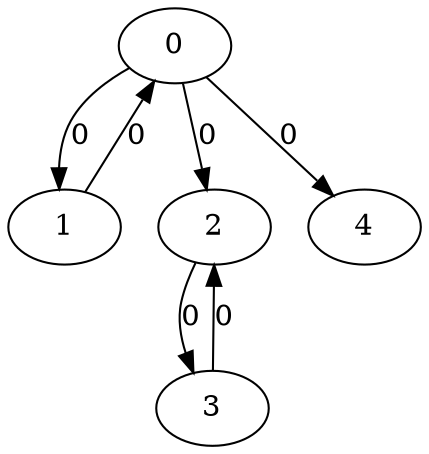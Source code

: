 // Source:36 Canonical: -1 0 0 -1 0 0 -1 -1 -1 -1 -1 -1 -1 0 -1 -1 -1 0 -1 -1 -1 -1 -1 -1 -1
digraph HRA_from_36_graph_000 {
  0 -> 1 [label="0"];
  0 -> 2 [label="0"];
  1 -> 0 [label="0"];
  2 -> 3 [label="0"];
  3 -> 2 [label="0"];
  0 -> 4 [label="0"];
}

// Source:36 Canonical: -1 0 0 -1 0 0 -1 -1 -1 -1 -1 -1 -1 0 -1 -1 -1 0 -1 -1 0 -1 -1 -1 -1
digraph HRA_from_36_graph_001 {
  0 -> 1 [label="0"];
  0 -> 2 [label="0"];
  1 -> 0 [label="0"];
  2 -> 3 [label="0"];
  3 -> 2 [label="0"];
  0 -> 4 [label="0"];
  4 -> 0 [label="0"];
}

// Source:36 Canonical: -1 0 0 -1 -1 0 -1 -1 -1 0 -1 -1 -1 0 -1 -1 -1 0 -1 -1 -1 -1 -1 -1 -1
digraph HRA_from_36_graph_002 {
  0 -> 1 [label="0"];
  0 -> 2 [label="0"];
  1 -> 0 [label="0"];
  2 -> 3 [label="0"];
  3 -> 2 [label="0"];
  1 -> 4 [label="0"];
}

// Source:36 Canonical: -1 0 0 -1 0 0 -1 -1 -1 0 -1 -1 -1 0 -1 -1 -1 0 -1 -1 -1 -1 -1 -1 -1
digraph HRA_from_36_graph_003 {
  0 -> 1 [label="0"];
  0 -> 2 [label="0"];
  1 -> 0 [label="0"];
  2 -> 3 [label="0"];
  3 -> 2 [label="0"];
  0 -> 4 [label="0"];
  1 -> 4 [label="0"];
}

// Source:36 Canonical: -1 0 0 -1 -1 0 -1 -1 -1 0 -1 -1 -1 0 -1 -1 -1 0 -1 -1 0 -1 -1 -1 -1
digraph HRA_from_36_graph_004 {
  0 -> 1 [label="0"];
  0 -> 2 [label="0"];
  1 -> 0 [label="0"];
  2 -> 3 [label="0"];
  3 -> 2 [label="0"];
  4 -> 0 [label="0"];
  1 -> 4 [label="0"];
}

// Source:36 Canonical: -1 0 0 -1 0 0 -1 -1 -1 0 -1 -1 -1 0 -1 -1 -1 0 -1 -1 0 -1 -1 -1 -1
digraph HRA_from_36_graph_005 {
  0 -> 1 [label="0"];
  0 -> 2 [label="0"];
  1 -> 0 [label="0"];
  2 -> 3 [label="0"];
  3 -> 2 [label="0"];
  0 -> 4 [label="0"];
  4 -> 0 [label="0"];
  1 -> 4 [label="0"];
}

// Source:36 Canonical: -1 0 0 -1 0 0 -1 -1 -1 -1 -1 -1 -1 0 -1 -1 -1 0 -1 -1 -1 0 -1 -1 -1
digraph HRA_from_36_graph_006 {
  0 -> 1 [label="0"];
  0 -> 2 [label="0"];
  1 -> 0 [label="0"];
  2 -> 3 [label="0"];
  3 -> 2 [label="0"];
  0 -> 4 [label="0"];
  4 -> 1 [label="0"];
}

// Source:36 Canonical: -1 0 0 -1 0 0 -1 -1 -1 -1 -1 -1 -1 0 -1 -1 -1 0 -1 -1 0 0 -1 -1 -1
digraph HRA_from_36_graph_007 {
  0 -> 1 [label="0"];
  0 -> 2 [label="0"];
  1 -> 0 [label="0"];
  2 -> 3 [label="0"];
  3 -> 2 [label="0"];
  0 -> 4 [label="0"];
  4 -> 0 [label="0"];
  4 -> 1 [label="0"];
}

// Source:36 Canonical: -1 0 0 -1 -1 0 -1 -1 -1 0 -1 -1 -1 0 -1 -1 -1 0 -1 -1 -1 0 -1 -1 -1
digraph HRA_from_36_graph_008 {
  0 -> 1 [label="0"];
  0 -> 2 [label="0"];
  1 -> 0 [label="0"];
  2 -> 3 [label="0"];
  3 -> 2 [label="0"];
  1 -> 4 [label="0"];
  4 -> 1 [label="0"];
}

// Source:36 Canonical: -1 0 0 -1 0 0 -1 -1 -1 0 -1 -1 -1 0 -1 -1 -1 0 -1 -1 -1 0 -1 -1 -1
digraph HRA_from_36_graph_009 {
  0 -> 1 [label="0"];
  0 -> 2 [label="0"];
  1 -> 0 [label="0"];
  2 -> 3 [label="0"];
  3 -> 2 [label="0"];
  0 -> 4 [label="0"];
  1 -> 4 [label="0"];
  4 -> 1 [label="0"];
}

// Source:36 Canonical: -1 0 0 -1 -1 0 -1 -1 -1 0 -1 -1 -1 0 -1 -1 -1 0 -1 -1 0 0 -1 -1 -1
digraph HRA_from_36_graph_010 {
  0 -> 1 [label="0"];
  0 -> 2 [label="0"];
  1 -> 0 [label="0"];
  2 -> 3 [label="0"];
  3 -> 2 [label="0"];
  4 -> 0 [label="0"];
  1 -> 4 [label="0"];
  4 -> 1 [label="0"];
}

// Source:36 Canonical: -1 0 0 -1 0 0 -1 -1 -1 0 -1 -1 -1 0 -1 -1 -1 0 -1 -1 0 0 -1 -1 -1
digraph HRA_from_36_graph_011 {
  0 -> 1 [label="0"];
  0 -> 2 [label="0"];
  1 -> 0 [label="0"];
  2 -> 3 [label="0"];
  3 -> 2 [label="0"];
  0 -> 4 [label="0"];
  4 -> 0 [label="0"];
  1 -> 4 [label="0"];
  4 -> 1 [label="0"];
}

// Source:36 Canonical: -1 0 0 -1 -1 0 -1 -1 -1 -1 -1 -1 -1 0 0 -1 -1 0 -1 -1 -1 -1 -1 -1 -1
digraph HRA_from_36_graph_012 {
  0 -> 1 [label="0"];
  0 -> 2 [label="0"];
  1 -> 0 [label="0"];
  2 -> 3 [label="0"];
  3 -> 2 [label="0"];
  2 -> 4 [label="0"];
}

// Source:36 Canonical: -1 0 0 -1 0 0 -1 -1 -1 -1 -1 -1 -1 0 0 -1 -1 0 -1 -1 -1 -1 -1 -1 -1
digraph HRA_from_36_graph_013 {
  0 -> 1 [label="0"];
  0 -> 2 [label="0"];
  1 -> 0 [label="0"];
  2 -> 3 [label="0"];
  3 -> 2 [label="0"];
  0 -> 4 [label="0"];
  2 -> 4 [label="0"];
}

// Source:36 Canonical: -1 0 0 -1 -1 0 -1 -1 -1 -1 -1 -1 -1 0 0 -1 -1 0 -1 -1 0 -1 -1 -1 -1
digraph HRA_from_36_graph_014 {
  0 -> 1 [label="0"];
  0 -> 2 [label="0"];
  1 -> 0 [label="0"];
  2 -> 3 [label="0"];
  3 -> 2 [label="0"];
  4 -> 0 [label="0"];
  2 -> 4 [label="0"];
}

// Source:36 Canonical: -1 0 0 -1 0 0 -1 -1 -1 -1 -1 -1 -1 0 0 -1 -1 0 -1 -1 0 -1 -1 -1 -1
digraph HRA_from_36_graph_015 {
  0 -> 1 [label="0"];
  0 -> 2 [label="0"];
  1 -> 0 [label="0"];
  2 -> 3 [label="0"];
  3 -> 2 [label="0"];
  0 -> 4 [label="0"];
  4 -> 0 [label="0"];
  2 -> 4 [label="0"];
}

// Source:36 Canonical: -1 0 0 -1 -1 0 -1 -1 -1 0 -1 -1 -1 0 0 -1 -1 0 -1 -1 -1 -1 -1 -1 -1
digraph HRA_from_36_graph_016 {
  0 -> 1 [label="0"];
  0 -> 2 [label="0"];
  1 -> 0 [label="0"];
  2 -> 3 [label="0"];
  3 -> 2 [label="0"];
  1 -> 4 [label="0"];
  2 -> 4 [label="0"];
}

// Source:36 Canonical: -1 0 0 -1 0 0 -1 -1 -1 0 -1 -1 -1 0 0 -1 -1 0 -1 -1 -1 -1 -1 -1 -1
digraph HRA_from_36_graph_017 {
  0 -> 1 [label="0"];
  0 -> 2 [label="0"];
  1 -> 0 [label="0"];
  2 -> 3 [label="0"];
  3 -> 2 [label="0"];
  0 -> 4 [label="0"];
  1 -> 4 [label="0"];
  2 -> 4 [label="0"];
}

// Source:36 Canonical: -1 0 0 -1 -1 0 -1 -1 -1 0 -1 -1 -1 0 0 -1 -1 0 -1 -1 0 -1 -1 -1 -1
digraph HRA_from_36_graph_018 {
  0 -> 1 [label="0"];
  0 -> 2 [label="0"];
  1 -> 0 [label="0"];
  2 -> 3 [label="0"];
  3 -> 2 [label="0"];
  4 -> 0 [label="0"];
  1 -> 4 [label="0"];
  2 -> 4 [label="0"];
}

// Source:36 Canonical: -1 0 0 -1 0 0 -1 -1 -1 0 -1 -1 -1 0 0 -1 -1 0 -1 -1 0 -1 -1 -1 -1
digraph HRA_from_36_graph_019 {
  0 -> 1 [label="0"];
  0 -> 2 [label="0"];
  1 -> 0 [label="0"];
  2 -> 3 [label="0"];
  3 -> 2 [label="0"];
  0 -> 4 [label="0"];
  4 -> 0 [label="0"];
  1 -> 4 [label="0"];
  2 -> 4 [label="0"];
}

// Source:36 Canonical: -1 0 0 -1 -1 0 -1 -1 -1 -1 -1 -1 -1 0 0 -1 -1 0 -1 -1 -1 0 -1 -1 -1
digraph HRA_from_36_graph_020 {
  0 -> 1 [label="0"];
  0 -> 2 [label="0"];
  1 -> 0 [label="0"];
  2 -> 3 [label="0"];
  3 -> 2 [label="0"];
  4 -> 1 [label="0"];
  2 -> 4 [label="0"];
}

// Source:36 Canonical: -1 0 0 -1 0 0 -1 -1 -1 -1 -1 -1 -1 0 0 -1 -1 0 -1 -1 -1 0 -1 -1 -1
digraph HRA_from_36_graph_021 {
  0 -> 1 [label="0"];
  0 -> 2 [label="0"];
  1 -> 0 [label="0"];
  2 -> 3 [label="0"];
  3 -> 2 [label="0"];
  0 -> 4 [label="0"];
  4 -> 1 [label="0"];
  2 -> 4 [label="0"];
}

// Source:36 Canonical: -1 0 0 -1 -1 0 -1 -1 -1 -1 -1 -1 -1 0 0 -1 -1 0 -1 -1 0 0 -1 -1 -1
digraph HRA_from_36_graph_022 {
  0 -> 1 [label="0"];
  0 -> 2 [label="0"];
  1 -> 0 [label="0"];
  2 -> 3 [label="0"];
  3 -> 2 [label="0"];
  4 -> 0 [label="0"];
  4 -> 1 [label="0"];
  2 -> 4 [label="0"];
}

// Source:36 Canonical: -1 0 0 -1 0 0 -1 -1 -1 -1 -1 -1 -1 0 0 -1 -1 0 -1 -1 0 0 -1 -1 -1
digraph HRA_from_36_graph_023 {
  0 -> 1 [label="0"];
  0 -> 2 [label="0"];
  1 -> 0 [label="0"];
  2 -> 3 [label="0"];
  3 -> 2 [label="0"];
  0 -> 4 [label="0"];
  4 -> 0 [label="0"];
  4 -> 1 [label="0"];
  2 -> 4 [label="0"];
}

// Source:36 Canonical: -1 0 0 -1 -1 0 -1 -1 -1 0 -1 -1 -1 0 0 -1 -1 0 -1 -1 -1 0 -1 -1 -1
digraph HRA_from_36_graph_024 {
  0 -> 1 [label="0"];
  0 -> 2 [label="0"];
  1 -> 0 [label="0"];
  2 -> 3 [label="0"];
  3 -> 2 [label="0"];
  1 -> 4 [label="0"];
  4 -> 1 [label="0"];
  2 -> 4 [label="0"];
}

// Source:36 Canonical: -1 0 0 -1 0 0 -1 -1 -1 0 -1 -1 -1 0 0 -1 -1 0 -1 -1 -1 0 -1 -1 -1
digraph HRA_from_36_graph_025 {
  0 -> 1 [label="0"];
  0 -> 2 [label="0"];
  1 -> 0 [label="0"];
  2 -> 3 [label="0"];
  3 -> 2 [label="0"];
  0 -> 4 [label="0"];
  1 -> 4 [label="0"];
  4 -> 1 [label="0"];
  2 -> 4 [label="0"];
}

// Source:36 Canonical: -1 0 0 -1 -1 0 -1 -1 -1 0 -1 -1 -1 0 0 -1 -1 0 -1 -1 0 0 -1 -1 -1
digraph HRA_from_36_graph_026 {
  0 -> 1 [label="0"];
  0 -> 2 [label="0"];
  1 -> 0 [label="0"];
  2 -> 3 [label="0"];
  3 -> 2 [label="0"];
  4 -> 0 [label="0"];
  1 -> 4 [label="0"];
  4 -> 1 [label="0"];
  2 -> 4 [label="0"];
}

// Source:36 Canonical: -1 0 0 -1 0 0 -1 -1 -1 0 -1 -1 -1 0 0 -1 -1 0 -1 -1 0 0 -1 -1 -1
digraph HRA_from_36_graph_027 {
  0 -> 1 [label="0"];
  0 -> 2 [label="0"];
  1 -> 0 [label="0"];
  2 -> 3 [label="0"];
  3 -> 2 [label="0"];
  0 -> 4 [label="0"];
  4 -> 0 [label="0"];
  1 -> 4 [label="0"];
  4 -> 1 [label="0"];
  2 -> 4 [label="0"];
}

// Source:36 Canonical: -1 0 0 -1 0 0 -1 -1 -1 -1 -1 -1 -1 0 -1 -1 -1 0 -1 -1 -1 -1 0 -1 -1
digraph HRA_from_36_graph_028 {
  0 -> 1 [label="0"];
  0 -> 2 [label="0"];
  1 -> 0 [label="0"];
  2 -> 3 [label="0"];
  3 -> 2 [label="0"];
  0 -> 4 [label="0"];
  4 -> 2 [label="0"];
}

// Source:36 Canonical: -1 0 0 -1 0 0 -1 -1 -1 -1 -1 -1 -1 0 -1 -1 -1 0 -1 -1 0 -1 0 -1 -1
digraph HRA_from_36_graph_029 {
  0 -> 1 [label="0"];
  0 -> 2 [label="0"];
  1 -> 0 [label="0"];
  2 -> 3 [label="0"];
  3 -> 2 [label="0"];
  0 -> 4 [label="0"];
  4 -> 0 [label="0"];
  4 -> 2 [label="0"];
}

// Source:36 Canonical: -1 0 0 -1 -1 0 -1 -1 -1 0 -1 -1 -1 0 -1 -1 -1 0 -1 -1 -1 -1 0 -1 -1
digraph HRA_from_36_graph_030 {
  0 -> 1 [label="0"];
  0 -> 2 [label="0"];
  1 -> 0 [label="0"];
  2 -> 3 [label="0"];
  3 -> 2 [label="0"];
  1 -> 4 [label="0"];
  4 -> 2 [label="0"];
}

// Source:36 Canonical: -1 0 0 -1 0 0 -1 -1 -1 0 -1 -1 -1 0 -1 -1 -1 0 -1 -1 -1 -1 0 -1 -1
digraph HRA_from_36_graph_031 {
  0 -> 1 [label="0"];
  0 -> 2 [label="0"];
  1 -> 0 [label="0"];
  2 -> 3 [label="0"];
  3 -> 2 [label="0"];
  0 -> 4 [label="0"];
  1 -> 4 [label="0"];
  4 -> 2 [label="0"];
}

// Source:36 Canonical: -1 0 0 -1 -1 0 -1 -1 -1 0 -1 -1 -1 0 -1 -1 -1 0 -1 -1 0 -1 0 -1 -1
digraph HRA_from_36_graph_032 {
  0 -> 1 [label="0"];
  0 -> 2 [label="0"];
  1 -> 0 [label="0"];
  2 -> 3 [label="0"];
  3 -> 2 [label="0"];
  4 -> 0 [label="0"];
  1 -> 4 [label="0"];
  4 -> 2 [label="0"];
}

// Source:36 Canonical: -1 0 0 -1 0 0 -1 -1 -1 0 -1 -1 -1 0 -1 -1 -1 0 -1 -1 0 -1 0 -1 -1
digraph HRA_from_36_graph_033 {
  0 -> 1 [label="0"];
  0 -> 2 [label="0"];
  1 -> 0 [label="0"];
  2 -> 3 [label="0"];
  3 -> 2 [label="0"];
  0 -> 4 [label="0"];
  4 -> 0 [label="0"];
  1 -> 4 [label="0"];
  4 -> 2 [label="0"];
}

// Source:36 Canonical: -1 0 0 -1 0 0 -1 -1 -1 -1 -1 -1 -1 0 -1 -1 -1 0 -1 -1 -1 0 0 -1 -1
digraph HRA_from_36_graph_034 {
  0 -> 1 [label="0"];
  0 -> 2 [label="0"];
  1 -> 0 [label="0"];
  2 -> 3 [label="0"];
  3 -> 2 [label="0"];
  0 -> 4 [label="0"];
  4 -> 1 [label="0"];
  4 -> 2 [label="0"];
}

// Source:36 Canonical: -1 0 0 -1 0 0 -1 -1 -1 -1 -1 -1 -1 0 -1 -1 -1 0 -1 -1 0 0 0 -1 -1
digraph HRA_from_36_graph_035 {
  0 -> 1 [label="0"];
  0 -> 2 [label="0"];
  1 -> 0 [label="0"];
  2 -> 3 [label="0"];
  3 -> 2 [label="0"];
  0 -> 4 [label="0"];
  4 -> 0 [label="0"];
  4 -> 1 [label="0"];
  4 -> 2 [label="0"];
}

// Source:36 Canonical: -1 0 0 -1 -1 0 -1 -1 -1 0 -1 -1 -1 0 -1 -1 -1 0 -1 -1 -1 0 0 -1 -1
digraph HRA_from_36_graph_036 {
  0 -> 1 [label="0"];
  0 -> 2 [label="0"];
  1 -> 0 [label="0"];
  2 -> 3 [label="0"];
  3 -> 2 [label="0"];
  1 -> 4 [label="0"];
  4 -> 1 [label="0"];
  4 -> 2 [label="0"];
}

// Source:36 Canonical: -1 0 0 -1 0 0 -1 -1 -1 0 -1 -1 -1 0 -1 -1 -1 0 -1 -1 -1 0 0 -1 -1
digraph HRA_from_36_graph_037 {
  0 -> 1 [label="0"];
  0 -> 2 [label="0"];
  1 -> 0 [label="0"];
  2 -> 3 [label="0"];
  3 -> 2 [label="0"];
  0 -> 4 [label="0"];
  1 -> 4 [label="0"];
  4 -> 1 [label="0"];
  4 -> 2 [label="0"];
}

// Source:36 Canonical: -1 0 0 -1 -1 0 -1 -1 -1 0 -1 -1 -1 0 -1 -1 -1 0 -1 -1 0 0 0 -1 -1
digraph HRA_from_36_graph_038 {
  0 -> 1 [label="0"];
  0 -> 2 [label="0"];
  1 -> 0 [label="0"];
  2 -> 3 [label="0"];
  3 -> 2 [label="0"];
  4 -> 0 [label="0"];
  1 -> 4 [label="0"];
  4 -> 1 [label="0"];
  4 -> 2 [label="0"];
}

// Source:36 Canonical: -1 0 0 -1 0 0 -1 -1 -1 0 -1 -1 -1 0 -1 -1 -1 0 -1 -1 0 0 0 -1 -1
digraph HRA_from_36_graph_039 {
  0 -> 1 [label="0"];
  0 -> 2 [label="0"];
  1 -> 0 [label="0"];
  2 -> 3 [label="0"];
  3 -> 2 [label="0"];
  0 -> 4 [label="0"];
  4 -> 0 [label="0"];
  1 -> 4 [label="0"];
  4 -> 1 [label="0"];
  4 -> 2 [label="0"];
}

// Source:36 Canonical: -1 0 0 -1 -1 0 -1 -1 -1 -1 -1 -1 -1 0 0 -1 -1 0 -1 -1 -1 -1 0 -1 -1
digraph HRA_from_36_graph_040 {
  0 -> 1 [label="0"];
  0 -> 2 [label="0"];
  1 -> 0 [label="0"];
  2 -> 3 [label="0"];
  3 -> 2 [label="0"];
  2 -> 4 [label="0"];
  4 -> 2 [label="0"];
}

// Source:36 Canonical: -1 0 0 -1 0 0 -1 -1 -1 -1 -1 -1 -1 0 0 -1 -1 0 -1 -1 -1 -1 0 -1 -1
digraph HRA_from_36_graph_041 {
  0 -> 1 [label="0"];
  0 -> 2 [label="0"];
  1 -> 0 [label="0"];
  2 -> 3 [label="0"];
  3 -> 2 [label="0"];
  0 -> 4 [label="0"];
  2 -> 4 [label="0"];
  4 -> 2 [label="0"];
}

// Source:36 Canonical: -1 0 0 -1 -1 0 -1 -1 -1 -1 -1 -1 -1 0 0 -1 -1 0 -1 -1 0 -1 0 -1 -1
digraph HRA_from_36_graph_042 {
  0 -> 1 [label="0"];
  0 -> 2 [label="0"];
  1 -> 0 [label="0"];
  2 -> 3 [label="0"];
  3 -> 2 [label="0"];
  4 -> 0 [label="0"];
  2 -> 4 [label="0"];
  4 -> 2 [label="0"];
}

// Source:36 Canonical: -1 0 0 -1 0 0 -1 -1 -1 -1 -1 -1 -1 0 0 -1 -1 0 -1 -1 0 -1 0 -1 -1
digraph HRA_from_36_graph_043 {
  0 -> 1 [label="0"];
  0 -> 2 [label="0"];
  1 -> 0 [label="0"];
  2 -> 3 [label="0"];
  3 -> 2 [label="0"];
  0 -> 4 [label="0"];
  4 -> 0 [label="0"];
  2 -> 4 [label="0"];
  4 -> 2 [label="0"];
}

// Source:36 Canonical: -1 0 0 -1 -1 0 -1 -1 -1 0 -1 -1 -1 0 0 -1 -1 0 -1 -1 -1 -1 0 -1 -1
digraph HRA_from_36_graph_044 {
  0 -> 1 [label="0"];
  0 -> 2 [label="0"];
  1 -> 0 [label="0"];
  2 -> 3 [label="0"];
  3 -> 2 [label="0"];
  1 -> 4 [label="0"];
  2 -> 4 [label="0"];
  4 -> 2 [label="0"];
}

// Source:36 Canonical: -1 0 0 -1 0 0 -1 -1 -1 0 -1 -1 -1 0 0 -1 -1 0 -1 -1 -1 -1 0 -1 -1
digraph HRA_from_36_graph_045 {
  0 -> 1 [label="0"];
  0 -> 2 [label="0"];
  1 -> 0 [label="0"];
  2 -> 3 [label="0"];
  3 -> 2 [label="0"];
  0 -> 4 [label="0"];
  1 -> 4 [label="0"];
  2 -> 4 [label="0"];
  4 -> 2 [label="0"];
}

// Source:36 Canonical: -1 0 0 -1 -1 0 -1 -1 -1 0 -1 -1 -1 0 0 -1 -1 0 -1 -1 0 -1 0 -1 -1
digraph HRA_from_36_graph_046 {
  0 -> 1 [label="0"];
  0 -> 2 [label="0"];
  1 -> 0 [label="0"];
  2 -> 3 [label="0"];
  3 -> 2 [label="0"];
  4 -> 0 [label="0"];
  1 -> 4 [label="0"];
  2 -> 4 [label="0"];
  4 -> 2 [label="0"];
}

// Source:36 Canonical: -1 0 0 -1 0 0 -1 -1 -1 0 -1 -1 -1 0 0 -1 -1 0 -1 -1 0 -1 0 -1 -1
digraph HRA_from_36_graph_047 {
  0 -> 1 [label="0"];
  0 -> 2 [label="0"];
  1 -> 0 [label="0"];
  2 -> 3 [label="0"];
  3 -> 2 [label="0"];
  0 -> 4 [label="0"];
  4 -> 0 [label="0"];
  1 -> 4 [label="0"];
  2 -> 4 [label="0"];
  4 -> 2 [label="0"];
}

// Source:36 Canonical: -1 0 0 -1 -1 0 -1 -1 -1 -1 -1 -1 -1 0 0 -1 -1 0 -1 -1 -1 0 0 -1 -1
digraph HRA_from_36_graph_048 {
  0 -> 1 [label="0"];
  0 -> 2 [label="0"];
  1 -> 0 [label="0"];
  2 -> 3 [label="0"];
  3 -> 2 [label="0"];
  4 -> 1 [label="0"];
  2 -> 4 [label="0"];
  4 -> 2 [label="0"];
}

// Source:36 Canonical: -1 0 0 -1 0 0 -1 -1 -1 -1 -1 -1 -1 0 0 -1 -1 0 -1 -1 -1 0 0 -1 -1
digraph HRA_from_36_graph_049 {
  0 -> 1 [label="0"];
  0 -> 2 [label="0"];
  1 -> 0 [label="0"];
  2 -> 3 [label="0"];
  3 -> 2 [label="0"];
  0 -> 4 [label="0"];
  4 -> 1 [label="0"];
  2 -> 4 [label="0"];
  4 -> 2 [label="0"];
}

// Source:36 Canonical: -1 0 0 -1 -1 0 -1 -1 -1 -1 -1 -1 -1 0 0 -1 -1 0 -1 -1 0 0 0 -1 -1
digraph HRA_from_36_graph_050 {
  0 -> 1 [label="0"];
  0 -> 2 [label="0"];
  1 -> 0 [label="0"];
  2 -> 3 [label="0"];
  3 -> 2 [label="0"];
  4 -> 0 [label="0"];
  4 -> 1 [label="0"];
  2 -> 4 [label="0"];
  4 -> 2 [label="0"];
}

// Source:36 Canonical: -1 0 0 -1 0 0 -1 -1 -1 -1 -1 -1 -1 0 0 -1 -1 0 -1 -1 0 0 0 -1 -1
digraph HRA_from_36_graph_051 {
  0 -> 1 [label="0"];
  0 -> 2 [label="0"];
  1 -> 0 [label="0"];
  2 -> 3 [label="0"];
  3 -> 2 [label="0"];
  0 -> 4 [label="0"];
  4 -> 0 [label="0"];
  4 -> 1 [label="0"];
  2 -> 4 [label="0"];
  4 -> 2 [label="0"];
}

// Source:36 Canonical: -1 0 0 -1 -1 0 -1 -1 -1 0 -1 -1 -1 0 0 -1 -1 0 -1 -1 -1 0 0 -1 -1
digraph HRA_from_36_graph_052 {
  0 -> 1 [label="0"];
  0 -> 2 [label="0"];
  1 -> 0 [label="0"];
  2 -> 3 [label="0"];
  3 -> 2 [label="0"];
  1 -> 4 [label="0"];
  4 -> 1 [label="0"];
  2 -> 4 [label="0"];
  4 -> 2 [label="0"];
}

// Source:36 Canonical: -1 0 0 -1 0 0 -1 -1 -1 0 -1 -1 -1 0 0 -1 -1 0 -1 -1 -1 0 0 -1 -1
digraph HRA_from_36_graph_053 {
  0 -> 1 [label="0"];
  0 -> 2 [label="0"];
  1 -> 0 [label="0"];
  2 -> 3 [label="0"];
  3 -> 2 [label="0"];
  0 -> 4 [label="0"];
  1 -> 4 [label="0"];
  4 -> 1 [label="0"];
  2 -> 4 [label="0"];
  4 -> 2 [label="0"];
}

// Source:36 Canonical: -1 0 0 -1 -1 0 -1 -1 -1 0 -1 -1 -1 0 0 -1 -1 0 -1 -1 0 0 0 -1 -1
digraph HRA_from_36_graph_054 {
  0 -> 1 [label="0"];
  0 -> 2 [label="0"];
  1 -> 0 [label="0"];
  2 -> 3 [label="0"];
  3 -> 2 [label="0"];
  4 -> 0 [label="0"];
  1 -> 4 [label="0"];
  4 -> 1 [label="0"];
  2 -> 4 [label="0"];
  4 -> 2 [label="0"];
}

// Source:36 Canonical: -1 0 0 -1 0 0 -1 -1 -1 0 -1 -1 -1 0 0 -1 -1 0 -1 -1 0 0 0 -1 -1
digraph HRA_from_36_graph_055 {
  0 -> 1 [label="0"];
  0 -> 2 [label="0"];
  1 -> 0 [label="0"];
  2 -> 3 [label="0"];
  3 -> 2 [label="0"];
  0 -> 4 [label="0"];
  4 -> 0 [label="0"];
  1 -> 4 [label="0"];
  4 -> 1 [label="0"];
  2 -> 4 [label="0"];
  4 -> 2 [label="0"];
}

// Source:36 Canonical: -1 0 0 -1 -1 0 -1 -1 -1 -1 -1 -1 -1 0 -1 -1 -1 0 -1 0 -1 -1 -1 -1 -1
digraph HRA_from_36_graph_056 {
  0 -> 1 [label="0"];
  0 -> 2 [label="0"];
  1 -> 0 [label="0"];
  2 -> 3 [label="0"];
  3 -> 2 [label="0"];
  3 -> 4 [label="0"];
}

// Source:36 Canonical: -1 0 0 -1 0 0 -1 -1 -1 -1 -1 -1 -1 0 -1 -1 -1 0 -1 0 -1 -1 -1 -1 -1
digraph HRA_from_36_graph_057 {
  0 -> 1 [label="0"];
  0 -> 2 [label="0"];
  1 -> 0 [label="0"];
  2 -> 3 [label="0"];
  3 -> 2 [label="0"];
  0 -> 4 [label="0"];
  3 -> 4 [label="0"];
}

// Source:36 Canonical: -1 0 0 -1 -1 0 -1 -1 -1 -1 -1 -1 -1 0 -1 -1 -1 0 -1 0 0 -1 -1 -1 -1
digraph HRA_from_36_graph_058 {
  0 -> 1 [label="0"];
  0 -> 2 [label="0"];
  1 -> 0 [label="0"];
  2 -> 3 [label="0"];
  3 -> 2 [label="0"];
  4 -> 0 [label="0"];
  3 -> 4 [label="0"];
}

// Source:36 Canonical: -1 0 0 -1 0 0 -1 -1 -1 -1 -1 -1 -1 0 -1 -1 -1 0 -1 0 0 -1 -1 -1 -1
digraph HRA_from_36_graph_059 {
  0 -> 1 [label="0"];
  0 -> 2 [label="0"];
  1 -> 0 [label="0"];
  2 -> 3 [label="0"];
  3 -> 2 [label="0"];
  0 -> 4 [label="0"];
  4 -> 0 [label="0"];
  3 -> 4 [label="0"];
}

// Source:36 Canonical: -1 0 0 -1 -1 0 -1 -1 -1 0 -1 -1 -1 0 -1 -1 -1 0 -1 0 -1 -1 -1 -1 -1
digraph HRA_from_36_graph_060 {
  0 -> 1 [label="0"];
  0 -> 2 [label="0"];
  1 -> 0 [label="0"];
  2 -> 3 [label="0"];
  3 -> 2 [label="0"];
  1 -> 4 [label="0"];
  3 -> 4 [label="0"];
}

// Source:36 Canonical: -1 0 0 -1 0 0 -1 -1 -1 0 -1 -1 -1 0 -1 -1 -1 0 -1 0 -1 -1 -1 -1 -1
digraph HRA_from_36_graph_061 {
  0 -> 1 [label="0"];
  0 -> 2 [label="0"];
  1 -> 0 [label="0"];
  2 -> 3 [label="0"];
  3 -> 2 [label="0"];
  0 -> 4 [label="0"];
  1 -> 4 [label="0"];
  3 -> 4 [label="0"];
}

// Source:36 Canonical: -1 0 0 -1 -1 0 -1 -1 -1 0 -1 -1 -1 0 -1 -1 -1 0 -1 0 0 -1 -1 -1 -1
digraph HRA_from_36_graph_062 {
  0 -> 1 [label="0"];
  0 -> 2 [label="0"];
  1 -> 0 [label="0"];
  2 -> 3 [label="0"];
  3 -> 2 [label="0"];
  4 -> 0 [label="0"];
  1 -> 4 [label="0"];
  3 -> 4 [label="0"];
}

// Source:36 Canonical: -1 0 0 -1 0 0 -1 -1 -1 0 -1 -1 -1 0 -1 -1 -1 0 -1 0 0 -1 -1 -1 -1
digraph HRA_from_36_graph_063 {
  0 -> 1 [label="0"];
  0 -> 2 [label="0"];
  1 -> 0 [label="0"];
  2 -> 3 [label="0"];
  3 -> 2 [label="0"];
  0 -> 4 [label="0"];
  4 -> 0 [label="0"];
  1 -> 4 [label="0"];
  3 -> 4 [label="0"];
}

// Source:36 Canonical: -1 0 0 -1 -1 0 -1 -1 -1 -1 -1 -1 -1 0 -1 -1 -1 0 -1 0 -1 0 -1 -1 -1
digraph HRA_from_36_graph_064 {
  0 -> 1 [label="0"];
  0 -> 2 [label="0"];
  1 -> 0 [label="0"];
  2 -> 3 [label="0"];
  3 -> 2 [label="0"];
  4 -> 1 [label="0"];
  3 -> 4 [label="0"];
}

// Source:36 Canonical: -1 0 0 -1 0 0 -1 -1 -1 -1 -1 -1 -1 0 -1 -1 -1 0 -1 0 -1 0 -1 -1 -1
digraph HRA_from_36_graph_065 {
  0 -> 1 [label="0"];
  0 -> 2 [label="0"];
  1 -> 0 [label="0"];
  2 -> 3 [label="0"];
  3 -> 2 [label="0"];
  0 -> 4 [label="0"];
  4 -> 1 [label="0"];
  3 -> 4 [label="0"];
}

// Source:36 Canonical: -1 0 0 -1 -1 0 -1 -1 -1 -1 -1 -1 -1 0 -1 -1 -1 0 -1 0 0 0 -1 -1 -1
digraph HRA_from_36_graph_066 {
  0 -> 1 [label="0"];
  0 -> 2 [label="0"];
  1 -> 0 [label="0"];
  2 -> 3 [label="0"];
  3 -> 2 [label="0"];
  4 -> 0 [label="0"];
  4 -> 1 [label="0"];
  3 -> 4 [label="0"];
}

// Source:36 Canonical: -1 0 0 -1 0 0 -1 -1 -1 -1 -1 -1 -1 0 -1 -1 -1 0 -1 0 0 0 -1 -1 -1
digraph HRA_from_36_graph_067 {
  0 -> 1 [label="0"];
  0 -> 2 [label="0"];
  1 -> 0 [label="0"];
  2 -> 3 [label="0"];
  3 -> 2 [label="0"];
  0 -> 4 [label="0"];
  4 -> 0 [label="0"];
  4 -> 1 [label="0"];
  3 -> 4 [label="0"];
}

// Source:36 Canonical: -1 0 0 -1 -1 0 -1 -1 -1 0 -1 -1 -1 0 -1 -1 -1 0 -1 0 -1 0 -1 -1 -1
digraph HRA_from_36_graph_068 {
  0 -> 1 [label="0"];
  0 -> 2 [label="0"];
  1 -> 0 [label="0"];
  2 -> 3 [label="0"];
  3 -> 2 [label="0"];
  1 -> 4 [label="0"];
  4 -> 1 [label="0"];
  3 -> 4 [label="0"];
}

// Source:36 Canonical: -1 0 0 -1 0 0 -1 -1 -1 0 -1 -1 -1 0 -1 -1 -1 0 -1 0 -1 0 -1 -1 -1
digraph HRA_from_36_graph_069 {
  0 -> 1 [label="0"];
  0 -> 2 [label="0"];
  1 -> 0 [label="0"];
  2 -> 3 [label="0"];
  3 -> 2 [label="0"];
  0 -> 4 [label="0"];
  1 -> 4 [label="0"];
  4 -> 1 [label="0"];
  3 -> 4 [label="0"];
}

// Source:36 Canonical: -1 0 0 -1 -1 0 -1 -1 -1 0 -1 -1 -1 0 -1 -1 -1 0 -1 0 0 0 -1 -1 -1
digraph HRA_from_36_graph_070 {
  0 -> 1 [label="0"];
  0 -> 2 [label="0"];
  1 -> 0 [label="0"];
  2 -> 3 [label="0"];
  3 -> 2 [label="0"];
  4 -> 0 [label="0"];
  1 -> 4 [label="0"];
  4 -> 1 [label="0"];
  3 -> 4 [label="0"];
}

// Source:36 Canonical: -1 0 0 -1 0 0 -1 -1 -1 0 -1 -1 -1 0 -1 -1 -1 0 -1 0 0 0 -1 -1 -1
digraph HRA_from_36_graph_071 {
  0 -> 1 [label="0"];
  0 -> 2 [label="0"];
  1 -> 0 [label="0"];
  2 -> 3 [label="0"];
  3 -> 2 [label="0"];
  0 -> 4 [label="0"];
  4 -> 0 [label="0"];
  1 -> 4 [label="0"];
  4 -> 1 [label="0"];
  3 -> 4 [label="0"];
}

// Source:36 Canonical: -1 0 0 -1 -1 0 -1 -1 -1 -1 -1 -1 -1 0 0 -1 -1 0 -1 0 -1 -1 -1 -1 -1
digraph HRA_from_36_graph_072 {
  0 -> 1 [label="0"];
  0 -> 2 [label="0"];
  1 -> 0 [label="0"];
  2 -> 3 [label="0"];
  3 -> 2 [label="0"];
  2 -> 4 [label="0"];
  3 -> 4 [label="0"];
}

// Source:36 Canonical: -1 0 0 -1 0 0 -1 -1 -1 -1 -1 -1 -1 0 0 -1 -1 0 -1 0 -1 -1 -1 -1 -1
digraph HRA_from_36_graph_073 {
  0 -> 1 [label="0"];
  0 -> 2 [label="0"];
  1 -> 0 [label="0"];
  2 -> 3 [label="0"];
  3 -> 2 [label="0"];
  0 -> 4 [label="0"];
  2 -> 4 [label="0"];
  3 -> 4 [label="0"];
}

// Source:36 Canonical: -1 0 0 -1 -1 0 -1 -1 -1 -1 -1 -1 -1 0 0 -1 -1 0 -1 0 0 -1 -1 -1 -1
digraph HRA_from_36_graph_074 {
  0 -> 1 [label="0"];
  0 -> 2 [label="0"];
  1 -> 0 [label="0"];
  2 -> 3 [label="0"];
  3 -> 2 [label="0"];
  4 -> 0 [label="0"];
  2 -> 4 [label="0"];
  3 -> 4 [label="0"];
}

// Source:36 Canonical: -1 0 0 -1 0 0 -1 -1 -1 -1 -1 -1 -1 0 0 -1 -1 0 -1 0 0 -1 -1 -1 -1
digraph HRA_from_36_graph_075 {
  0 -> 1 [label="0"];
  0 -> 2 [label="0"];
  1 -> 0 [label="0"];
  2 -> 3 [label="0"];
  3 -> 2 [label="0"];
  0 -> 4 [label="0"];
  4 -> 0 [label="0"];
  2 -> 4 [label="0"];
  3 -> 4 [label="0"];
}

// Source:36 Canonical: -1 0 0 -1 -1 0 -1 -1 -1 0 -1 -1 -1 0 0 -1 -1 0 -1 0 -1 -1 -1 -1 -1
digraph HRA_from_36_graph_076 {
  0 -> 1 [label="0"];
  0 -> 2 [label="0"];
  1 -> 0 [label="0"];
  2 -> 3 [label="0"];
  3 -> 2 [label="0"];
  1 -> 4 [label="0"];
  2 -> 4 [label="0"];
  3 -> 4 [label="0"];
}

// Source:36 Canonical: -1 0 0 -1 0 0 -1 -1 -1 0 -1 -1 -1 0 0 -1 -1 0 -1 0 -1 -1 -1 -1 -1
digraph HRA_from_36_graph_077 {
  0 -> 1 [label="0"];
  0 -> 2 [label="0"];
  1 -> 0 [label="0"];
  2 -> 3 [label="0"];
  3 -> 2 [label="0"];
  0 -> 4 [label="0"];
  1 -> 4 [label="0"];
  2 -> 4 [label="0"];
  3 -> 4 [label="0"];
}

// Source:36 Canonical: -1 0 0 -1 -1 0 -1 -1 -1 0 -1 -1 -1 0 0 -1 -1 0 -1 0 0 -1 -1 -1 -1
digraph HRA_from_36_graph_078 {
  0 -> 1 [label="0"];
  0 -> 2 [label="0"];
  1 -> 0 [label="0"];
  2 -> 3 [label="0"];
  3 -> 2 [label="0"];
  4 -> 0 [label="0"];
  1 -> 4 [label="0"];
  2 -> 4 [label="0"];
  3 -> 4 [label="0"];
}

// Source:36 Canonical: -1 0 0 -1 0 0 -1 -1 -1 0 -1 -1 -1 0 0 -1 -1 0 -1 0 0 -1 -1 -1 -1
digraph HRA_from_36_graph_079 {
  0 -> 1 [label="0"];
  0 -> 2 [label="0"];
  1 -> 0 [label="0"];
  2 -> 3 [label="0"];
  3 -> 2 [label="0"];
  0 -> 4 [label="0"];
  4 -> 0 [label="0"];
  1 -> 4 [label="0"];
  2 -> 4 [label="0"];
  3 -> 4 [label="0"];
}

// Source:36 Canonical: -1 0 0 -1 -1 0 -1 -1 -1 -1 -1 -1 -1 0 0 -1 -1 0 -1 0 -1 0 -1 -1 -1
digraph HRA_from_36_graph_080 {
  0 -> 1 [label="0"];
  0 -> 2 [label="0"];
  1 -> 0 [label="0"];
  2 -> 3 [label="0"];
  3 -> 2 [label="0"];
  4 -> 1 [label="0"];
  2 -> 4 [label="0"];
  3 -> 4 [label="0"];
}

// Source:36 Canonical: -1 0 0 -1 0 0 -1 -1 -1 -1 -1 -1 -1 0 0 -1 -1 0 -1 0 -1 0 -1 -1 -1
digraph HRA_from_36_graph_081 {
  0 -> 1 [label="0"];
  0 -> 2 [label="0"];
  1 -> 0 [label="0"];
  2 -> 3 [label="0"];
  3 -> 2 [label="0"];
  0 -> 4 [label="0"];
  4 -> 1 [label="0"];
  2 -> 4 [label="0"];
  3 -> 4 [label="0"];
}

// Source:36 Canonical: -1 0 0 -1 -1 0 -1 -1 -1 -1 -1 -1 -1 0 0 -1 -1 0 -1 0 0 0 -1 -1 -1
digraph HRA_from_36_graph_082 {
  0 -> 1 [label="0"];
  0 -> 2 [label="0"];
  1 -> 0 [label="0"];
  2 -> 3 [label="0"];
  3 -> 2 [label="0"];
  4 -> 0 [label="0"];
  4 -> 1 [label="0"];
  2 -> 4 [label="0"];
  3 -> 4 [label="0"];
}

// Source:36 Canonical: -1 0 0 -1 0 0 -1 -1 -1 -1 -1 -1 -1 0 0 -1 -1 0 -1 0 0 0 -1 -1 -1
digraph HRA_from_36_graph_083 {
  0 -> 1 [label="0"];
  0 -> 2 [label="0"];
  1 -> 0 [label="0"];
  2 -> 3 [label="0"];
  3 -> 2 [label="0"];
  0 -> 4 [label="0"];
  4 -> 0 [label="0"];
  4 -> 1 [label="0"];
  2 -> 4 [label="0"];
  3 -> 4 [label="0"];
}

// Source:36 Canonical: -1 0 0 -1 -1 0 -1 -1 -1 0 -1 -1 -1 0 0 -1 -1 0 -1 0 -1 0 -1 -1 -1
digraph HRA_from_36_graph_084 {
  0 -> 1 [label="0"];
  0 -> 2 [label="0"];
  1 -> 0 [label="0"];
  2 -> 3 [label="0"];
  3 -> 2 [label="0"];
  1 -> 4 [label="0"];
  4 -> 1 [label="0"];
  2 -> 4 [label="0"];
  3 -> 4 [label="0"];
}

// Source:36 Canonical: -1 0 0 -1 0 0 -1 -1 -1 0 -1 -1 -1 0 0 -1 -1 0 -1 0 -1 0 -1 -1 -1
digraph HRA_from_36_graph_085 {
  0 -> 1 [label="0"];
  0 -> 2 [label="0"];
  1 -> 0 [label="0"];
  2 -> 3 [label="0"];
  3 -> 2 [label="0"];
  0 -> 4 [label="0"];
  1 -> 4 [label="0"];
  4 -> 1 [label="0"];
  2 -> 4 [label="0"];
  3 -> 4 [label="0"];
}

// Source:36 Canonical: -1 0 0 -1 -1 0 -1 -1 -1 0 -1 -1 -1 0 0 -1 -1 0 -1 0 0 0 -1 -1 -1
digraph HRA_from_36_graph_086 {
  0 -> 1 [label="0"];
  0 -> 2 [label="0"];
  1 -> 0 [label="0"];
  2 -> 3 [label="0"];
  3 -> 2 [label="0"];
  4 -> 0 [label="0"];
  1 -> 4 [label="0"];
  4 -> 1 [label="0"];
  2 -> 4 [label="0"];
  3 -> 4 [label="0"];
}

// Source:36 Canonical: -1 0 0 -1 0 0 -1 -1 -1 0 -1 -1 -1 0 0 -1 -1 0 -1 0 0 0 -1 -1 -1
digraph HRA_from_36_graph_087 {
  0 -> 1 [label="0"];
  0 -> 2 [label="0"];
  1 -> 0 [label="0"];
  2 -> 3 [label="0"];
  3 -> 2 [label="0"];
  0 -> 4 [label="0"];
  4 -> 0 [label="0"];
  1 -> 4 [label="0"];
  4 -> 1 [label="0"];
  2 -> 4 [label="0"];
  3 -> 4 [label="0"];
}

// Source:36 Canonical: -1 0 0 -1 -1 0 -1 -1 -1 -1 -1 -1 -1 0 -1 -1 -1 0 -1 0 -1 -1 0 -1 -1
digraph HRA_from_36_graph_088 {
  0 -> 1 [label="0"];
  0 -> 2 [label="0"];
  1 -> 0 [label="0"];
  2 -> 3 [label="0"];
  3 -> 2 [label="0"];
  4 -> 2 [label="0"];
  3 -> 4 [label="0"];
}

// Source:36 Canonical: -1 0 0 -1 0 0 -1 -1 -1 -1 -1 -1 -1 0 -1 -1 -1 0 -1 0 -1 -1 0 -1 -1
digraph HRA_from_36_graph_089 {
  0 -> 1 [label="0"];
  0 -> 2 [label="0"];
  1 -> 0 [label="0"];
  2 -> 3 [label="0"];
  3 -> 2 [label="0"];
  0 -> 4 [label="0"];
  4 -> 2 [label="0"];
  3 -> 4 [label="0"];
}

// Source:36 Canonical: -1 0 0 -1 -1 0 -1 -1 -1 -1 -1 -1 -1 0 -1 -1 -1 0 -1 0 0 -1 0 -1 -1
digraph HRA_from_36_graph_090 {
  0 -> 1 [label="0"];
  0 -> 2 [label="0"];
  1 -> 0 [label="0"];
  2 -> 3 [label="0"];
  3 -> 2 [label="0"];
  4 -> 0 [label="0"];
  4 -> 2 [label="0"];
  3 -> 4 [label="0"];
}

// Source:36 Canonical: -1 0 0 -1 0 0 -1 -1 -1 -1 -1 -1 -1 0 -1 -1 -1 0 -1 0 0 -1 0 -1 -1
digraph HRA_from_36_graph_091 {
  0 -> 1 [label="0"];
  0 -> 2 [label="0"];
  1 -> 0 [label="0"];
  2 -> 3 [label="0"];
  3 -> 2 [label="0"];
  0 -> 4 [label="0"];
  4 -> 0 [label="0"];
  4 -> 2 [label="0"];
  3 -> 4 [label="0"];
}

// Source:36 Canonical: -1 0 0 -1 -1 0 -1 -1 -1 0 -1 -1 -1 0 -1 -1 -1 0 -1 0 -1 -1 0 -1 -1
digraph HRA_from_36_graph_092 {
  0 -> 1 [label="0"];
  0 -> 2 [label="0"];
  1 -> 0 [label="0"];
  2 -> 3 [label="0"];
  3 -> 2 [label="0"];
  1 -> 4 [label="0"];
  4 -> 2 [label="0"];
  3 -> 4 [label="0"];
}

// Source:36 Canonical: -1 0 0 -1 0 0 -1 -1 -1 0 -1 -1 -1 0 -1 -1 -1 0 -1 0 -1 -1 0 -1 -1
digraph HRA_from_36_graph_093 {
  0 -> 1 [label="0"];
  0 -> 2 [label="0"];
  1 -> 0 [label="0"];
  2 -> 3 [label="0"];
  3 -> 2 [label="0"];
  0 -> 4 [label="0"];
  1 -> 4 [label="0"];
  4 -> 2 [label="0"];
  3 -> 4 [label="0"];
}

// Source:36 Canonical: -1 0 0 -1 -1 0 -1 -1 -1 0 -1 -1 -1 0 -1 -1 -1 0 -1 0 0 -1 0 -1 -1
digraph HRA_from_36_graph_094 {
  0 -> 1 [label="0"];
  0 -> 2 [label="0"];
  1 -> 0 [label="0"];
  2 -> 3 [label="0"];
  3 -> 2 [label="0"];
  4 -> 0 [label="0"];
  1 -> 4 [label="0"];
  4 -> 2 [label="0"];
  3 -> 4 [label="0"];
}

// Source:36 Canonical: -1 0 0 -1 0 0 -1 -1 -1 0 -1 -1 -1 0 -1 -1 -1 0 -1 0 0 -1 0 -1 -1
digraph HRA_from_36_graph_095 {
  0 -> 1 [label="0"];
  0 -> 2 [label="0"];
  1 -> 0 [label="0"];
  2 -> 3 [label="0"];
  3 -> 2 [label="0"];
  0 -> 4 [label="0"];
  4 -> 0 [label="0"];
  1 -> 4 [label="0"];
  4 -> 2 [label="0"];
  3 -> 4 [label="0"];
}

// Source:36 Canonical: -1 0 0 -1 -1 0 -1 -1 -1 -1 -1 -1 -1 0 -1 -1 -1 0 -1 0 -1 0 0 -1 -1
digraph HRA_from_36_graph_096 {
  0 -> 1 [label="0"];
  0 -> 2 [label="0"];
  1 -> 0 [label="0"];
  2 -> 3 [label="0"];
  3 -> 2 [label="0"];
  4 -> 1 [label="0"];
  4 -> 2 [label="0"];
  3 -> 4 [label="0"];
}

// Source:36 Canonical: -1 0 0 -1 0 0 -1 -1 -1 -1 -1 -1 -1 0 -1 -1 -1 0 -1 0 -1 0 0 -1 -1
digraph HRA_from_36_graph_097 {
  0 -> 1 [label="0"];
  0 -> 2 [label="0"];
  1 -> 0 [label="0"];
  2 -> 3 [label="0"];
  3 -> 2 [label="0"];
  0 -> 4 [label="0"];
  4 -> 1 [label="0"];
  4 -> 2 [label="0"];
  3 -> 4 [label="0"];
}

// Source:36 Canonical: -1 0 0 -1 -1 0 -1 -1 -1 -1 -1 -1 -1 0 -1 -1 -1 0 -1 0 0 0 0 -1 -1
digraph HRA_from_36_graph_098 {
  0 -> 1 [label="0"];
  0 -> 2 [label="0"];
  1 -> 0 [label="0"];
  2 -> 3 [label="0"];
  3 -> 2 [label="0"];
  4 -> 0 [label="0"];
  4 -> 1 [label="0"];
  4 -> 2 [label="0"];
  3 -> 4 [label="0"];
}

// Source:36 Canonical: -1 0 0 -1 0 0 -1 -1 -1 -1 -1 -1 -1 0 -1 -1 -1 0 -1 0 0 0 0 -1 -1
digraph HRA_from_36_graph_099 {
  0 -> 1 [label="0"];
  0 -> 2 [label="0"];
  1 -> 0 [label="0"];
  2 -> 3 [label="0"];
  3 -> 2 [label="0"];
  0 -> 4 [label="0"];
  4 -> 0 [label="0"];
  4 -> 1 [label="0"];
  4 -> 2 [label="0"];
  3 -> 4 [label="0"];
}

// Source:36 Canonical: -1 0 0 -1 -1 0 -1 -1 -1 0 -1 -1 -1 0 -1 -1 -1 0 -1 0 -1 0 0 -1 -1
digraph HRA_from_36_graph_100 {
  0 -> 1 [label="0"];
  0 -> 2 [label="0"];
  1 -> 0 [label="0"];
  2 -> 3 [label="0"];
  3 -> 2 [label="0"];
  1 -> 4 [label="0"];
  4 -> 1 [label="0"];
  4 -> 2 [label="0"];
  3 -> 4 [label="0"];
}

// Source:36 Canonical: -1 0 0 -1 0 0 -1 -1 -1 0 -1 -1 -1 0 -1 -1 -1 0 -1 0 -1 0 0 -1 -1
digraph HRA_from_36_graph_101 {
  0 -> 1 [label="0"];
  0 -> 2 [label="0"];
  1 -> 0 [label="0"];
  2 -> 3 [label="0"];
  3 -> 2 [label="0"];
  0 -> 4 [label="0"];
  1 -> 4 [label="0"];
  4 -> 1 [label="0"];
  4 -> 2 [label="0"];
  3 -> 4 [label="0"];
}

// Source:36 Canonical: -1 0 0 -1 -1 0 -1 -1 -1 0 -1 -1 -1 0 -1 -1 -1 0 -1 0 0 0 0 -1 -1
digraph HRA_from_36_graph_102 {
  0 -> 1 [label="0"];
  0 -> 2 [label="0"];
  1 -> 0 [label="0"];
  2 -> 3 [label="0"];
  3 -> 2 [label="0"];
  4 -> 0 [label="0"];
  1 -> 4 [label="0"];
  4 -> 1 [label="0"];
  4 -> 2 [label="0"];
  3 -> 4 [label="0"];
}

// Source:36 Canonical: -1 0 0 -1 0 0 -1 -1 -1 0 -1 -1 -1 0 -1 -1 -1 0 -1 0 0 0 0 -1 -1
digraph HRA_from_36_graph_103 {
  0 -> 1 [label="0"];
  0 -> 2 [label="0"];
  1 -> 0 [label="0"];
  2 -> 3 [label="0"];
  3 -> 2 [label="0"];
  0 -> 4 [label="0"];
  4 -> 0 [label="0"];
  1 -> 4 [label="0"];
  4 -> 1 [label="0"];
  4 -> 2 [label="0"];
  3 -> 4 [label="0"];
}

// Source:36 Canonical: -1 0 0 -1 -1 0 -1 -1 -1 -1 -1 -1 -1 0 0 -1 -1 0 -1 0 -1 -1 0 -1 -1
digraph HRA_from_36_graph_104 {
  0 -> 1 [label="0"];
  0 -> 2 [label="0"];
  1 -> 0 [label="0"];
  2 -> 3 [label="0"];
  3 -> 2 [label="0"];
  2 -> 4 [label="0"];
  4 -> 2 [label="0"];
  3 -> 4 [label="0"];
}

// Source:36 Canonical: -1 0 0 -1 0 0 -1 -1 -1 -1 -1 -1 -1 0 0 -1 -1 0 -1 0 -1 -1 0 -1 -1
digraph HRA_from_36_graph_105 {
  0 -> 1 [label="0"];
  0 -> 2 [label="0"];
  1 -> 0 [label="0"];
  2 -> 3 [label="0"];
  3 -> 2 [label="0"];
  0 -> 4 [label="0"];
  2 -> 4 [label="0"];
  4 -> 2 [label="0"];
  3 -> 4 [label="0"];
}

// Source:36 Canonical: -1 0 0 -1 -1 0 -1 -1 -1 -1 -1 -1 -1 0 0 -1 -1 0 -1 0 0 -1 0 -1 -1
digraph HRA_from_36_graph_106 {
  0 -> 1 [label="0"];
  0 -> 2 [label="0"];
  1 -> 0 [label="0"];
  2 -> 3 [label="0"];
  3 -> 2 [label="0"];
  4 -> 0 [label="0"];
  2 -> 4 [label="0"];
  4 -> 2 [label="0"];
  3 -> 4 [label="0"];
}

// Source:36 Canonical: -1 0 0 -1 0 0 -1 -1 -1 -1 -1 -1 -1 0 0 -1 -1 0 -1 0 0 -1 0 -1 -1
digraph HRA_from_36_graph_107 {
  0 -> 1 [label="0"];
  0 -> 2 [label="0"];
  1 -> 0 [label="0"];
  2 -> 3 [label="0"];
  3 -> 2 [label="0"];
  0 -> 4 [label="0"];
  4 -> 0 [label="0"];
  2 -> 4 [label="0"];
  4 -> 2 [label="0"];
  3 -> 4 [label="0"];
}

// Source:36 Canonical: -1 0 0 -1 -1 0 -1 -1 -1 0 -1 -1 -1 0 0 -1 -1 0 -1 0 -1 -1 0 -1 -1
digraph HRA_from_36_graph_108 {
  0 -> 1 [label="0"];
  0 -> 2 [label="0"];
  1 -> 0 [label="0"];
  2 -> 3 [label="0"];
  3 -> 2 [label="0"];
  1 -> 4 [label="0"];
  2 -> 4 [label="0"];
  4 -> 2 [label="0"];
  3 -> 4 [label="0"];
}

// Source:36 Canonical: -1 0 0 -1 0 0 -1 -1 -1 0 -1 -1 -1 0 0 -1 -1 0 -1 0 -1 -1 0 -1 -1
digraph HRA_from_36_graph_109 {
  0 -> 1 [label="0"];
  0 -> 2 [label="0"];
  1 -> 0 [label="0"];
  2 -> 3 [label="0"];
  3 -> 2 [label="0"];
  0 -> 4 [label="0"];
  1 -> 4 [label="0"];
  2 -> 4 [label="0"];
  4 -> 2 [label="0"];
  3 -> 4 [label="0"];
}

// Source:36 Canonical: -1 0 0 -1 -1 0 -1 -1 -1 0 -1 -1 -1 0 0 -1 -1 0 -1 0 0 -1 0 -1 -1
digraph HRA_from_36_graph_110 {
  0 -> 1 [label="0"];
  0 -> 2 [label="0"];
  1 -> 0 [label="0"];
  2 -> 3 [label="0"];
  3 -> 2 [label="0"];
  4 -> 0 [label="0"];
  1 -> 4 [label="0"];
  2 -> 4 [label="0"];
  4 -> 2 [label="0"];
  3 -> 4 [label="0"];
}

// Source:36 Canonical: -1 0 0 -1 0 0 -1 -1 -1 0 -1 -1 -1 0 0 -1 -1 0 -1 0 0 -1 0 -1 -1
digraph HRA_from_36_graph_111 {
  0 -> 1 [label="0"];
  0 -> 2 [label="0"];
  1 -> 0 [label="0"];
  2 -> 3 [label="0"];
  3 -> 2 [label="0"];
  0 -> 4 [label="0"];
  4 -> 0 [label="0"];
  1 -> 4 [label="0"];
  2 -> 4 [label="0"];
  4 -> 2 [label="0"];
  3 -> 4 [label="0"];
}

// Source:36 Canonical: -1 0 0 -1 -1 0 -1 -1 -1 -1 -1 -1 -1 0 0 -1 -1 0 -1 0 -1 0 0 -1 -1
digraph HRA_from_36_graph_112 {
  0 -> 1 [label="0"];
  0 -> 2 [label="0"];
  1 -> 0 [label="0"];
  2 -> 3 [label="0"];
  3 -> 2 [label="0"];
  4 -> 1 [label="0"];
  2 -> 4 [label="0"];
  4 -> 2 [label="0"];
  3 -> 4 [label="0"];
}

// Source:36 Canonical: -1 0 0 -1 0 0 -1 -1 -1 -1 -1 -1 -1 0 0 -1 -1 0 -1 0 -1 0 0 -1 -1
digraph HRA_from_36_graph_113 {
  0 -> 1 [label="0"];
  0 -> 2 [label="0"];
  1 -> 0 [label="0"];
  2 -> 3 [label="0"];
  3 -> 2 [label="0"];
  0 -> 4 [label="0"];
  4 -> 1 [label="0"];
  2 -> 4 [label="0"];
  4 -> 2 [label="0"];
  3 -> 4 [label="0"];
}

// Source:36 Canonical: -1 0 0 -1 -1 0 -1 -1 -1 -1 -1 -1 -1 0 0 -1 -1 0 -1 0 0 0 0 -1 -1
digraph HRA_from_36_graph_114 {
  0 -> 1 [label="0"];
  0 -> 2 [label="0"];
  1 -> 0 [label="0"];
  2 -> 3 [label="0"];
  3 -> 2 [label="0"];
  4 -> 0 [label="0"];
  4 -> 1 [label="0"];
  2 -> 4 [label="0"];
  4 -> 2 [label="0"];
  3 -> 4 [label="0"];
}

// Source:36 Canonical: -1 0 0 -1 0 0 -1 -1 -1 -1 -1 -1 -1 0 0 -1 -1 0 -1 0 0 0 0 -1 -1
digraph HRA_from_36_graph_115 {
  0 -> 1 [label="0"];
  0 -> 2 [label="0"];
  1 -> 0 [label="0"];
  2 -> 3 [label="0"];
  3 -> 2 [label="0"];
  0 -> 4 [label="0"];
  4 -> 0 [label="0"];
  4 -> 1 [label="0"];
  2 -> 4 [label="0"];
  4 -> 2 [label="0"];
  3 -> 4 [label="0"];
}

// Source:36 Canonical: -1 0 0 -1 -1 0 -1 -1 -1 0 -1 -1 -1 0 0 -1 -1 0 -1 0 -1 0 0 -1 -1
digraph HRA_from_36_graph_116 {
  0 -> 1 [label="0"];
  0 -> 2 [label="0"];
  1 -> 0 [label="0"];
  2 -> 3 [label="0"];
  3 -> 2 [label="0"];
  1 -> 4 [label="0"];
  4 -> 1 [label="0"];
  2 -> 4 [label="0"];
  4 -> 2 [label="0"];
  3 -> 4 [label="0"];
}

// Source:36 Canonical: -1 0 0 -1 0 0 -1 -1 -1 0 -1 -1 -1 0 0 -1 -1 0 -1 0 -1 0 0 -1 -1
digraph HRA_from_36_graph_117 {
  0 -> 1 [label="0"];
  0 -> 2 [label="0"];
  1 -> 0 [label="0"];
  2 -> 3 [label="0"];
  3 -> 2 [label="0"];
  0 -> 4 [label="0"];
  1 -> 4 [label="0"];
  4 -> 1 [label="0"];
  2 -> 4 [label="0"];
  4 -> 2 [label="0"];
  3 -> 4 [label="0"];
}

// Source:36 Canonical: -1 0 0 -1 -1 0 -1 -1 -1 0 -1 -1 -1 0 0 -1 -1 0 -1 0 0 0 0 -1 -1
digraph HRA_from_36_graph_118 {
  0 -> 1 [label="0"];
  0 -> 2 [label="0"];
  1 -> 0 [label="0"];
  2 -> 3 [label="0"];
  3 -> 2 [label="0"];
  4 -> 0 [label="0"];
  1 -> 4 [label="0"];
  4 -> 1 [label="0"];
  2 -> 4 [label="0"];
  4 -> 2 [label="0"];
  3 -> 4 [label="0"];
}

// Source:36 Canonical: -1 0 0 -1 0 0 -1 -1 -1 0 -1 -1 -1 0 0 -1 -1 0 -1 0 0 0 0 -1 -1
digraph HRA_from_36_graph_119 {
  0 -> 1 [label="0"];
  0 -> 2 [label="0"];
  1 -> 0 [label="0"];
  2 -> 3 [label="0"];
  3 -> 2 [label="0"];
  0 -> 4 [label="0"];
  4 -> 0 [label="0"];
  1 -> 4 [label="0"];
  4 -> 1 [label="0"];
  2 -> 4 [label="0"];
  4 -> 2 [label="0"];
  3 -> 4 [label="0"];
}

// Source:36 Canonical: -1 0 0 -1 0 0 -1 -1 -1 -1 -1 -1 -1 0 -1 -1 -1 0 -1 -1 -1 -1 -1 0 -1
digraph HRA_from_36_graph_120 {
  0 -> 1 [label="0"];
  0 -> 2 [label="0"];
  1 -> 0 [label="0"];
  2 -> 3 [label="0"];
  3 -> 2 [label="0"];
  0 -> 4 [label="0"];
  4 -> 3 [label="0"];
}

// Source:36 Canonical: -1 0 0 -1 0 0 -1 -1 -1 -1 -1 -1 -1 0 -1 -1 -1 0 -1 -1 0 -1 -1 0 -1
digraph HRA_from_36_graph_121 {
  0 -> 1 [label="0"];
  0 -> 2 [label="0"];
  1 -> 0 [label="0"];
  2 -> 3 [label="0"];
  3 -> 2 [label="0"];
  0 -> 4 [label="0"];
  4 -> 0 [label="0"];
  4 -> 3 [label="0"];
}

// Source:36 Canonical: -1 0 0 -1 -1 0 -1 -1 -1 0 -1 -1 -1 0 -1 -1 -1 0 -1 -1 -1 -1 -1 0 -1
digraph HRA_from_36_graph_122 {
  0 -> 1 [label="0"];
  0 -> 2 [label="0"];
  1 -> 0 [label="0"];
  2 -> 3 [label="0"];
  3 -> 2 [label="0"];
  1 -> 4 [label="0"];
  4 -> 3 [label="0"];
}

// Source:36 Canonical: -1 0 0 -1 0 0 -1 -1 -1 0 -1 -1 -1 0 -1 -1 -1 0 -1 -1 -1 -1 -1 0 -1
digraph HRA_from_36_graph_123 {
  0 -> 1 [label="0"];
  0 -> 2 [label="0"];
  1 -> 0 [label="0"];
  2 -> 3 [label="0"];
  3 -> 2 [label="0"];
  0 -> 4 [label="0"];
  1 -> 4 [label="0"];
  4 -> 3 [label="0"];
}

// Source:36 Canonical: -1 0 0 -1 -1 0 -1 -1 -1 0 -1 -1 -1 0 -1 -1 -1 0 -1 -1 0 -1 -1 0 -1
digraph HRA_from_36_graph_124 {
  0 -> 1 [label="0"];
  0 -> 2 [label="0"];
  1 -> 0 [label="0"];
  2 -> 3 [label="0"];
  3 -> 2 [label="0"];
  4 -> 0 [label="0"];
  1 -> 4 [label="0"];
  4 -> 3 [label="0"];
}

// Source:36 Canonical: -1 0 0 -1 0 0 -1 -1 -1 0 -1 -1 -1 0 -1 -1 -1 0 -1 -1 0 -1 -1 0 -1
digraph HRA_from_36_graph_125 {
  0 -> 1 [label="0"];
  0 -> 2 [label="0"];
  1 -> 0 [label="0"];
  2 -> 3 [label="0"];
  3 -> 2 [label="0"];
  0 -> 4 [label="0"];
  4 -> 0 [label="0"];
  1 -> 4 [label="0"];
  4 -> 3 [label="0"];
}

// Source:36 Canonical: -1 0 0 -1 0 0 -1 -1 -1 -1 -1 -1 -1 0 -1 -1 -1 0 -1 -1 -1 0 -1 0 -1
digraph HRA_from_36_graph_126 {
  0 -> 1 [label="0"];
  0 -> 2 [label="0"];
  1 -> 0 [label="0"];
  2 -> 3 [label="0"];
  3 -> 2 [label="0"];
  0 -> 4 [label="0"];
  4 -> 1 [label="0"];
  4 -> 3 [label="0"];
}

// Source:36 Canonical: -1 0 0 -1 0 0 -1 -1 -1 -1 -1 -1 -1 0 -1 -1 -1 0 -1 -1 0 0 -1 0 -1
digraph HRA_from_36_graph_127 {
  0 -> 1 [label="0"];
  0 -> 2 [label="0"];
  1 -> 0 [label="0"];
  2 -> 3 [label="0"];
  3 -> 2 [label="0"];
  0 -> 4 [label="0"];
  4 -> 0 [label="0"];
  4 -> 1 [label="0"];
  4 -> 3 [label="0"];
}

// Source:36 Canonical: -1 0 0 -1 -1 0 -1 -1 -1 0 -1 -1 -1 0 -1 -1 -1 0 -1 -1 -1 0 -1 0 -1
digraph HRA_from_36_graph_128 {
  0 -> 1 [label="0"];
  0 -> 2 [label="0"];
  1 -> 0 [label="0"];
  2 -> 3 [label="0"];
  3 -> 2 [label="0"];
  1 -> 4 [label="0"];
  4 -> 1 [label="0"];
  4 -> 3 [label="0"];
}

// Source:36 Canonical: -1 0 0 -1 0 0 -1 -1 -1 0 -1 -1 -1 0 -1 -1 -1 0 -1 -1 -1 0 -1 0 -1
digraph HRA_from_36_graph_129 {
  0 -> 1 [label="0"];
  0 -> 2 [label="0"];
  1 -> 0 [label="0"];
  2 -> 3 [label="0"];
  3 -> 2 [label="0"];
  0 -> 4 [label="0"];
  1 -> 4 [label="0"];
  4 -> 1 [label="0"];
  4 -> 3 [label="0"];
}

// Source:36 Canonical: -1 0 0 -1 -1 0 -1 -1 -1 0 -1 -1 -1 0 -1 -1 -1 0 -1 -1 0 0 -1 0 -1
digraph HRA_from_36_graph_130 {
  0 -> 1 [label="0"];
  0 -> 2 [label="0"];
  1 -> 0 [label="0"];
  2 -> 3 [label="0"];
  3 -> 2 [label="0"];
  4 -> 0 [label="0"];
  1 -> 4 [label="0"];
  4 -> 1 [label="0"];
  4 -> 3 [label="0"];
}

// Source:36 Canonical: -1 0 0 -1 0 0 -1 -1 -1 0 -1 -1 -1 0 -1 -1 -1 0 -1 -1 0 0 -1 0 -1
digraph HRA_from_36_graph_131 {
  0 -> 1 [label="0"];
  0 -> 2 [label="0"];
  1 -> 0 [label="0"];
  2 -> 3 [label="0"];
  3 -> 2 [label="0"];
  0 -> 4 [label="0"];
  4 -> 0 [label="0"];
  1 -> 4 [label="0"];
  4 -> 1 [label="0"];
  4 -> 3 [label="0"];
}

// Source:36 Canonical: -1 0 0 -1 -1 0 -1 -1 -1 -1 -1 -1 -1 0 0 -1 -1 0 -1 -1 -1 -1 -1 0 -1
digraph HRA_from_36_graph_132 {
  0 -> 1 [label="0"];
  0 -> 2 [label="0"];
  1 -> 0 [label="0"];
  2 -> 3 [label="0"];
  3 -> 2 [label="0"];
  2 -> 4 [label="0"];
  4 -> 3 [label="0"];
}

// Source:36 Canonical: -1 0 0 -1 0 0 -1 -1 -1 -1 -1 -1 -1 0 0 -1 -1 0 -1 -1 -1 -1 -1 0 -1
digraph HRA_from_36_graph_133 {
  0 -> 1 [label="0"];
  0 -> 2 [label="0"];
  1 -> 0 [label="0"];
  2 -> 3 [label="0"];
  3 -> 2 [label="0"];
  0 -> 4 [label="0"];
  2 -> 4 [label="0"];
  4 -> 3 [label="0"];
}

// Source:36 Canonical: -1 0 0 -1 -1 0 -1 -1 -1 -1 -1 -1 -1 0 0 -1 -1 0 -1 -1 0 -1 -1 0 -1
digraph HRA_from_36_graph_134 {
  0 -> 1 [label="0"];
  0 -> 2 [label="0"];
  1 -> 0 [label="0"];
  2 -> 3 [label="0"];
  3 -> 2 [label="0"];
  4 -> 0 [label="0"];
  2 -> 4 [label="0"];
  4 -> 3 [label="0"];
}

// Source:36 Canonical: -1 0 0 -1 0 0 -1 -1 -1 -1 -1 -1 -1 0 0 -1 -1 0 -1 -1 0 -1 -1 0 -1
digraph HRA_from_36_graph_135 {
  0 -> 1 [label="0"];
  0 -> 2 [label="0"];
  1 -> 0 [label="0"];
  2 -> 3 [label="0"];
  3 -> 2 [label="0"];
  0 -> 4 [label="0"];
  4 -> 0 [label="0"];
  2 -> 4 [label="0"];
  4 -> 3 [label="0"];
}

// Source:36 Canonical: -1 0 0 -1 -1 0 -1 -1 -1 0 -1 -1 -1 0 0 -1 -1 0 -1 -1 -1 -1 -1 0 -1
digraph HRA_from_36_graph_136 {
  0 -> 1 [label="0"];
  0 -> 2 [label="0"];
  1 -> 0 [label="0"];
  2 -> 3 [label="0"];
  3 -> 2 [label="0"];
  1 -> 4 [label="0"];
  2 -> 4 [label="0"];
  4 -> 3 [label="0"];
}

// Source:36 Canonical: -1 0 0 -1 0 0 -1 -1 -1 0 -1 -1 -1 0 0 -1 -1 0 -1 -1 -1 -1 -1 0 -1
digraph HRA_from_36_graph_137 {
  0 -> 1 [label="0"];
  0 -> 2 [label="0"];
  1 -> 0 [label="0"];
  2 -> 3 [label="0"];
  3 -> 2 [label="0"];
  0 -> 4 [label="0"];
  1 -> 4 [label="0"];
  2 -> 4 [label="0"];
  4 -> 3 [label="0"];
}

// Source:36 Canonical: -1 0 0 -1 -1 0 -1 -1 -1 0 -1 -1 -1 0 0 -1 -1 0 -1 -1 0 -1 -1 0 -1
digraph HRA_from_36_graph_138 {
  0 -> 1 [label="0"];
  0 -> 2 [label="0"];
  1 -> 0 [label="0"];
  2 -> 3 [label="0"];
  3 -> 2 [label="0"];
  4 -> 0 [label="0"];
  1 -> 4 [label="0"];
  2 -> 4 [label="0"];
  4 -> 3 [label="0"];
}

// Source:36 Canonical: -1 0 0 -1 0 0 -1 -1 -1 0 -1 -1 -1 0 0 -1 -1 0 -1 -1 0 -1 -1 0 -1
digraph HRA_from_36_graph_139 {
  0 -> 1 [label="0"];
  0 -> 2 [label="0"];
  1 -> 0 [label="0"];
  2 -> 3 [label="0"];
  3 -> 2 [label="0"];
  0 -> 4 [label="0"];
  4 -> 0 [label="0"];
  1 -> 4 [label="0"];
  2 -> 4 [label="0"];
  4 -> 3 [label="0"];
}

// Source:36 Canonical: -1 0 0 -1 -1 0 -1 -1 -1 -1 -1 -1 -1 0 0 -1 -1 0 -1 -1 -1 0 -1 0 -1
digraph HRA_from_36_graph_140 {
  0 -> 1 [label="0"];
  0 -> 2 [label="0"];
  1 -> 0 [label="0"];
  2 -> 3 [label="0"];
  3 -> 2 [label="0"];
  4 -> 1 [label="0"];
  2 -> 4 [label="0"];
  4 -> 3 [label="0"];
}

// Source:36 Canonical: -1 0 0 -1 0 0 -1 -1 -1 -1 -1 -1 -1 0 0 -1 -1 0 -1 -1 -1 0 -1 0 -1
digraph HRA_from_36_graph_141 {
  0 -> 1 [label="0"];
  0 -> 2 [label="0"];
  1 -> 0 [label="0"];
  2 -> 3 [label="0"];
  3 -> 2 [label="0"];
  0 -> 4 [label="0"];
  4 -> 1 [label="0"];
  2 -> 4 [label="0"];
  4 -> 3 [label="0"];
}

// Source:36 Canonical: -1 0 0 -1 -1 0 -1 -1 -1 -1 -1 -1 -1 0 0 -1 -1 0 -1 -1 0 0 -1 0 -1
digraph HRA_from_36_graph_142 {
  0 -> 1 [label="0"];
  0 -> 2 [label="0"];
  1 -> 0 [label="0"];
  2 -> 3 [label="0"];
  3 -> 2 [label="0"];
  4 -> 0 [label="0"];
  4 -> 1 [label="0"];
  2 -> 4 [label="0"];
  4 -> 3 [label="0"];
}

// Source:36 Canonical: -1 0 0 -1 0 0 -1 -1 -1 -1 -1 -1 -1 0 0 -1 -1 0 -1 -1 0 0 -1 0 -1
digraph HRA_from_36_graph_143 {
  0 -> 1 [label="0"];
  0 -> 2 [label="0"];
  1 -> 0 [label="0"];
  2 -> 3 [label="0"];
  3 -> 2 [label="0"];
  0 -> 4 [label="0"];
  4 -> 0 [label="0"];
  4 -> 1 [label="0"];
  2 -> 4 [label="0"];
  4 -> 3 [label="0"];
}

// Source:36 Canonical: -1 0 0 -1 -1 0 -1 -1 -1 0 -1 -1 -1 0 0 -1 -1 0 -1 -1 -1 0 -1 0 -1
digraph HRA_from_36_graph_144 {
  0 -> 1 [label="0"];
  0 -> 2 [label="0"];
  1 -> 0 [label="0"];
  2 -> 3 [label="0"];
  3 -> 2 [label="0"];
  1 -> 4 [label="0"];
  4 -> 1 [label="0"];
  2 -> 4 [label="0"];
  4 -> 3 [label="0"];
}

// Source:36 Canonical: -1 0 0 -1 0 0 -1 -1 -1 0 -1 -1 -1 0 0 -1 -1 0 -1 -1 -1 0 -1 0 -1
digraph HRA_from_36_graph_145 {
  0 -> 1 [label="0"];
  0 -> 2 [label="0"];
  1 -> 0 [label="0"];
  2 -> 3 [label="0"];
  3 -> 2 [label="0"];
  0 -> 4 [label="0"];
  1 -> 4 [label="0"];
  4 -> 1 [label="0"];
  2 -> 4 [label="0"];
  4 -> 3 [label="0"];
}

// Source:36 Canonical: -1 0 0 -1 -1 0 -1 -1 -1 0 -1 -1 -1 0 0 -1 -1 0 -1 -1 0 0 -1 0 -1
digraph HRA_from_36_graph_146 {
  0 -> 1 [label="0"];
  0 -> 2 [label="0"];
  1 -> 0 [label="0"];
  2 -> 3 [label="0"];
  3 -> 2 [label="0"];
  4 -> 0 [label="0"];
  1 -> 4 [label="0"];
  4 -> 1 [label="0"];
  2 -> 4 [label="0"];
  4 -> 3 [label="0"];
}

// Source:36 Canonical: -1 0 0 -1 0 0 -1 -1 -1 0 -1 -1 -1 0 0 -1 -1 0 -1 -1 0 0 -1 0 -1
digraph HRA_from_36_graph_147 {
  0 -> 1 [label="0"];
  0 -> 2 [label="0"];
  1 -> 0 [label="0"];
  2 -> 3 [label="0"];
  3 -> 2 [label="0"];
  0 -> 4 [label="0"];
  4 -> 0 [label="0"];
  1 -> 4 [label="0"];
  4 -> 1 [label="0"];
  2 -> 4 [label="0"];
  4 -> 3 [label="0"];
}

// Source:36 Canonical: -1 0 0 -1 0 0 -1 -1 -1 -1 -1 -1 -1 0 -1 -1 -1 0 -1 -1 -1 -1 0 0 -1
digraph HRA_from_36_graph_148 {
  0 -> 1 [label="0"];
  0 -> 2 [label="0"];
  1 -> 0 [label="0"];
  2 -> 3 [label="0"];
  3 -> 2 [label="0"];
  0 -> 4 [label="0"];
  4 -> 2 [label="0"];
  4 -> 3 [label="0"];
}

// Source:36 Canonical: -1 0 0 -1 0 0 -1 -1 -1 -1 -1 -1 -1 0 -1 -1 -1 0 -1 -1 0 -1 0 0 -1
digraph HRA_from_36_graph_149 {
  0 -> 1 [label="0"];
  0 -> 2 [label="0"];
  1 -> 0 [label="0"];
  2 -> 3 [label="0"];
  3 -> 2 [label="0"];
  0 -> 4 [label="0"];
  4 -> 0 [label="0"];
  4 -> 2 [label="0"];
  4 -> 3 [label="0"];
}

// Source:36 Canonical: -1 0 0 -1 -1 0 -1 -1 -1 0 -1 -1 -1 0 -1 -1 -1 0 -1 -1 -1 -1 0 0 -1
digraph HRA_from_36_graph_150 {
  0 -> 1 [label="0"];
  0 -> 2 [label="0"];
  1 -> 0 [label="0"];
  2 -> 3 [label="0"];
  3 -> 2 [label="0"];
  1 -> 4 [label="0"];
  4 -> 2 [label="0"];
  4 -> 3 [label="0"];
}

// Source:36 Canonical: -1 0 0 -1 0 0 -1 -1 -1 0 -1 -1 -1 0 -1 -1 -1 0 -1 -1 -1 -1 0 0 -1
digraph HRA_from_36_graph_151 {
  0 -> 1 [label="0"];
  0 -> 2 [label="0"];
  1 -> 0 [label="0"];
  2 -> 3 [label="0"];
  3 -> 2 [label="0"];
  0 -> 4 [label="0"];
  1 -> 4 [label="0"];
  4 -> 2 [label="0"];
  4 -> 3 [label="0"];
}

// Source:36 Canonical: -1 0 0 -1 -1 0 -1 -1 -1 0 -1 -1 -1 0 -1 -1 -1 0 -1 -1 0 -1 0 0 -1
digraph HRA_from_36_graph_152 {
  0 -> 1 [label="0"];
  0 -> 2 [label="0"];
  1 -> 0 [label="0"];
  2 -> 3 [label="0"];
  3 -> 2 [label="0"];
  4 -> 0 [label="0"];
  1 -> 4 [label="0"];
  4 -> 2 [label="0"];
  4 -> 3 [label="0"];
}

// Source:36 Canonical: -1 0 0 -1 0 0 -1 -1 -1 0 -1 -1 -1 0 -1 -1 -1 0 -1 -1 0 -1 0 0 -1
digraph HRA_from_36_graph_153 {
  0 -> 1 [label="0"];
  0 -> 2 [label="0"];
  1 -> 0 [label="0"];
  2 -> 3 [label="0"];
  3 -> 2 [label="0"];
  0 -> 4 [label="0"];
  4 -> 0 [label="0"];
  1 -> 4 [label="0"];
  4 -> 2 [label="0"];
  4 -> 3 [label="0"];
}

// Source:36 Canonical: -1 0 0 -1 0 0 -1 -1 -1 -1 -1 -1 -1 0 -1 -1 -1 0 -1 -1 -1 0 0 0 -1
digraph HRA_from_36_graph_154 {
  0 -> 1 [label="0"];
  0 -> 2 [label="0"];
  1 -> 0 [label="0"];
  2 -> 3 [label="0"];
  3 -> 2 [label="0"];
  0 -> 4 [label="0"];
  4 -> 1 [label="0"];
  4 -> 2 [label="0"];
  4 -> 3 [label="0"];
}

// Source:36 Canonical: -1 0 0 -1 0 0 -1 -1 -1 -1 -1 -1 -1 0 -1 -1 -1 0 -1 -1 0 0 0 0 -1
digraph HRA_from_36_graph_155 {
  0 -> 1 [label="0"];
  0 -> 2 [label="0"];
  1 -> 0 [label="0"];
  2 -> 3 [label="0"];
  3 -> 2 [label="0"];
  0 -> 4 [label="0"];
  4 -> 0 [label="0"];
  4 -> 1 [label="0"];
  4 -> 2 [label="0"];
  4 -> 3 [label="0"];
}

// Source:36 Canonical: -1 0 0 -1 -1 0 -1 -1 -1 0 -1 -1 -1 0 -1 -1 -1 0 -1 -1 -1 0 0 0 -1
digraph HRA_from_36_graph_156 {
  0 -> 1 [label="0"];
  0 -> 2 [label="0"];
  1 -> 0 [label="0"];
  2 -> 3 [label="0"];
  3 -> 2 [label="0"];
  1 -> 4 [label="0"];
  4 -> 1 [label="0"];
  4 -> 2 [label="0"];
  4 -> 3 [label="0"];
}

// Source:36 Canonical: -1 0 0 -1 0 0 -1 -1 -1 0 -1 -1 -1 0 -1 -1 -1 0 -1 -1 -1 0 0 0 -1
digraph HRA_from_36_graph_157 {
  0 -> 1 [label="0"];
  0 -> 2 [label="0"];
  1 -> 0 [label="0"];
  2 -> 3 [label="0"];
  3 -> 2 [label="0"];
  0 -> 4 [label="0"];
  1 -> 4 [label="0"];
  4 -> 1 [label="0"];
  4 -> 2 [label="0"];
  4 -> 3 [label="0"];
}

// Source:36 Canonical: -1 0 0 -1 -1 0 -1 -1 -1 0 -1 -1 -1 0 -1 -1 -1 0 -1 -1 0 0 0 0 -1
digraph HRA_from_36_graph_158 {
  0 -> 1 [label="0"];
  0 -> 2 [label="0"];
  1 -> 0 [label="0"];
  2 -> 3 [label="0"];
  3 -> 2 [label="0"];
  4 -> 0 [label="0"];
  1 -> 4 [label="0"];
  4 -> 1 [label="0"];
  4 -> 2 [label="0"];
  4 -> 3 [label="0"];
}

// Source:36 Canonical: -1 0 0 -1 0 0 -1 -1 -1 0 -1 -1 -1 0 -1 -1 -1 0 -1 -1 0 0 0 0 -1
digraph HRA_from_36_graph_159 {
  0 -> 1 [label="0"];
  0 -> 2 [label="0"];
  1 -> 0 [label="0"];
  2 -> 3 [label="0"];
  3 -> 2 [label="0"];
  0 -> 4 [label="0"];
  4 -> 0 [label="0"];
  1 -> 4 [label="0"];
  4 -> 1 [label="0"];
  4 -> 2 [label="0"];
  4 -> 3 [label="0"];
}

// Source:36 Canonical: -1 0 0 -1 -1 0 -1 -1 -1 -1 -1 -1 -1 0 0 -1 -1 0 -1 -1 -1 -1 0 0 -1
digraph HRA_from_36_graph_160 {
  0 -> 1 [label="0"];
  0 -> 2 [label="0"];
  1 -> 0 [label="0"];
  2 -> 3 [label="0"];
  3 -> 2 [label="0"];
  2 -> 4 [label="0"];
  4 -> 2 [label="0"];
  4 -> 3 [label="0"];
}

// Source:36 Canonical: -1 0 0 -1 0 0 -1 -1 -1 -1 -1 -1 -1 0 0 -1 -1 0 -1 -1 -1 -1 0 0 -1
digraph HRA_from_36_graph_161 {
  0 -> 1 [label="0"];
  0 -> 2 [label="0"];
  1 -> 0 [label="0"];
  2 -> 3 [label="0"];
  3 -> 2 [label="0"];
  0 -> 4 [label="0"];
  2 -> 4 [label="0"];
  4 -> 2 [label="0"];
  4 -> 3 [label="0"];
}

// Source:36 Canonical: -1 0 0 -1 -1 0 -1 -1 -1 -1 -1 -1 -1 0 0 -1 -1 0 -1 -1 0 -1 0 0 -1
digraph HRA_from_36_graph_162 {
  0 -> 1 [label="0"];
  0 -> 2 [label="0"];
  1 -> 0 [label="0"];
  2 -> 3 [label="0"];
  3 -> 2 [label="0"];
  4 -> 0 [label="0"];
  2 -> 4 [label="0"];
  4 -> 2 [label="0"];
  4 -> 3 [label="0"];
}

// Source:36 Canonical: -1 0 0 -1 0 0 -1 -1 -1 -1 -1 -1 -1 0 0 -1 -1 0 -1 -1 0 -1 0 0 -1
digraph HRA_from_36_graph_163 {
  0 -> 1 [label="0"];
  0 -> 2 [label="0"];
  1 -> 0 [label="0"];
  2 -> 3 [label="0"];
  3 -> 2 [label="0"];
  0 -> 4 [label="0"];
  4 -> 0 [label="0"];
  2 -> 4 [label="0"];
  4 -> 2 [label="0"];
  4 -> 3 [label="0"];
}

// Source:36 Canonical: -1 0 0 -1 -1 0 -1 -1 -1 0 -1 -1 -1 0 0 -1 -1 0 -1 -1 -1 -1 0 0 -1
digraph HRA_from_36_graph_164 {
  0 -> 1 [label="0"];
  0 -> 2 [label="0"];
  1 -> 0 [label="0"];
  2 -> 3 [label="0"];
  3 -> 2 [label="0"];
  1 -> 4 [label="0"];
  2 -> 4 [label="0"];
  4 -> 2 [label="0"];
  4 -> 3 [label="0"];
}

// Source:36 Canonical: -1 0 0 -1 0 0 -1 -1 -1 0 -1 -1 -1 0 0 -1 -1 0 -1 -1 -1 -1 0 0 -1
digraph HRA_from_36_graph_165 {
  0 -> 1 [label="0"];
  0 -> 2 [label="0"];
  1 -> 0 [label="0"];
  2 -> 3 [label="0"];
  3 -> 2 [label="0"];
  0 -> 4 [label="0"];
  1 -> 4 [label="0"];
  2 -> 4 [label="0"];
  4 -> 2 [label="0"];
  4 -> 3 [label="0"];
}

// Source:36 Canonical: -1 0 0 -1 -1 0 -1 -1 -1 0 -1 -1 -1 0 0 -1 -1 0 -1 -1 0 -1 0 0 -1
digraph HRA_from_36_graph_166 {
  0 -> 1 [label="0"];
  0 -> 2 [label="0"];
  1 -> 0 [label="0"];
  2 -> 3 [label="0"];
  3 -> 2 [label="0"];
  4 -> 0 [label="0"];
  1 -> 4 [label="0"];
  2 -> 4 [label="0"];
  4 -> 2 [label="0"];
  4 -> 3 [label="0"];
}

// Source:36 Canonical: -1 0 0 -1 0 0 -1 -1 -1 0 -1 -1 -1 0 0 -1 -1 0 -1 -1 0 -1 0 0 -1
digraph HRA_from_36_graph_167 {
  0 -> 1 [label="0"];
  0 -> 2 [label="0"];
  1 -> 0 [label="0"];
  2 -> 3 [label="0"];
  3 -> 2 [label="0"];
  0 -> 4 [label="0"];
  4 -> 0 [label="0"];
  1 -> 4 [label="0"];
  2 -> 4 [label="0"];
  4 -> 2 [label="0"];
  4 -> 3 [label="0"];
}

// Source:36 Canonical: -1 0 0 -1 -1 0 -1 -1 -1 -1 -1 -1 -1 0 0 -1 -1 0 -1 -1 -1 0 0 0 -1
digraph HRA_from_36_graph_168 {
  0 -> 1 [label="0"];
  0 -> 2 [label="0"];
  1 -> 0 [label="0"];
  2 -> 3 [label="0"];
  3 -> 2 [label="0"];
  4 -> 1 [label="0"];
  2 -> 4 [label="0"];
  4 -> 2 [label="0"];
  4 -> 3 [label="0"];
}

// Source:36 Canonical: -1 0 0 -1 0 0 -1 -1 -1 -1 -1 -1 -1 0 0 -1 -1 0 -1 -1 -1 0 0 0 -1
digraph HRA_from_36_graph_169 {
  0 -> 1 [label="0"];
  0 -> 2 [label="0"];
  1 -> 0 [label="0"];
  2 -> 3 [label="0"];
  3 -> 2 [label="0"];
  0 -> 4 [label="0"];
  4 -> 1 [label="0"];
  2 -> 4 [label="0"];
  4 -> 2 [label="0"];
  4 -> 3 [label="0"];
}

// Source:36 Canonical: -1 0 0 -1 -1 0 -1 -1 -1 -1 -1 -1 -1 0 0 -1 -1 0 -1 -1 0 0 0 0 -1
digraph HRA_from_36_graph_170 {
  0 -> 1 [label="0"];
  0 -> 2 [label="0"];
  1 -> 0 [label="0"];
  2 -> 3 [label="0"];
  3 -> 2 [label="0"];
  4 -> 0 [label="0"];
  4 -> 1 [label="0"];
  2 -> 4 [label="0"];
  4 -> 2 [label="0"];
  4 -> 3 [label="0"];
}

// Source:36 Canonical: -1 0 0 -1 0 0 -1 -1 -1 -1 -1 -1 -1 0 0 -1 -1 0 -1 -1 0 0 0 0 -1
digraph HRA_from_36_graph_171 {
  0 -> 1 [label="0"];
  0 -> 2 [label="0"];
  1 -> 0 [label="0"];
  2 -> 3 [label="0"];
  3 -> 2 [label="0"];
  0 -> 4 [label="0"];
  4 -> 0 [label="0"];
  4 -> 1 [label="0"];
  2 -> 4 [label="0"];
  4 -> 2 [label="0"];
  4 -> 3 [label="0"];
}

// Source:36 Canonical: -1 0 0 -1 -1 0 -1 -1 -1 0 -1 -1 -1 0 0 -1 -1 0 -1 -1 -1 0 0 0 -1
digraph HRA_from_36_graph_172 {
  0 -> 1 [label="0"];
  0 -> 2 [label="0"];
  1 -> 0 [label="0"];
  2 -> 3 [label="0"];
  3 -> 2 [label="0"];
  1 -> 4 [label="0"];
  4 -> 1 [label="0"];
  2 -> 4 [label="0"];
  4 -> 2 [label="0"];
  4 -> 3 [label="0"];
}

// Source:36 Canonical: -1 0 0 -1 0 0 -1 -1 -1 0 -1 -1 -1 0 0 -1 -1 0 -1 -1 -1 0 0 0 -1
digraph HRA_from_36_graph_173 {
  0 -> 1 [label="0"];
  0 -> 2 [label="0"];
  1 -> 0 [label="0"];
  2 -> 3 [label="0"];
  3 -> 2 [label="0"];
  0 -> 4 [label="0"];
  1 -> 4 [label="0"];
  4 -> 1 [label="0"];
  2 -> 4 [label="0"];
  4 -> 2 [label="0"];
  4 -> 3 [label="0"];
}

// Source:36 Canonical: -1 0 0 -1 -1 0 -1 -1 -1 0 -1 -1 -1 0 0 -1 -1 0 -1 -1 0 0 0 0 -1
digraph HRA_from_36_graph_174 {
  0 -> 1 [label="0"];
  0 -> 2 [label="0"];
  1 -> 0 [label="0"];
  2 -> 3 [label="0"];
  3 -> 2 [label="0"];
  4 -> 0 [label="0"];
  1 -> 4 [label="0"];
  4 -> 1 [label="0"];
  2 -> 4 [label="0"];
  4 -> 2 [label="0"];
  4 -> 3 [label="0"];
}

// Source:36 Canonical: -1 0 0 -1 0 0 -1 -1 -1 0 -1 -1 -1 0 0 -1 -1 0 -1 -1 0 0 0 0 -1
digraph HRA_from_36_graph_175 {
  0 -> 1 [label="0"];
  0 -> 2 [label="0"];
  1 -> 0 [label="0"];
  2 -> 3 [label="0"];
  3 -> 2 [label="0"];
  0 -> 4 [label="0"];
  4 -> 0 [label="0"];
  1 -> 4 [label="0"];
  4 -> 1 [label="0"];
  2 -> 4 [label="0"];
  4 -> 2 [label="0"];
  4 -> 3 [label="0"];
}

// Source:36 Canonical: -1 0 0 -1 -1 0 -1 -1 -1 -1 -1 -1 -1 0 -1 -1 -1 0 -1 0 -1 -1 -1 0 -1
digraph HRA_from_36_graph_176 {
  0 -> 1 [label="0"];
  0 -> 2 [label="0"];
  1 -> 0 [label="0"];
  2 -> 3 [label="0"];
  3 -> 2 [label="0"];
  3 -> 4 [label="0"];
  4 -> 3 [label="0"];
}

// Source:36 Canonical: -1 0 0 -1 0 0 -1 -1 -1 -1 -1 -1 -1 0 -1 -1 -1 0 -1 0 -1 -1 -1 0 -1
digraph HRA_from_36_graph_177 {
  0 -> 1 [label="0"];
  0 -> 2 [label="0"];
  1 -> 0 [label="0"];
  2 -> 3 [label="0"];
  3 -> 2 [label="0"];
  0 -> 4 [label="0"];
  3 -> 4 [label="0"];
  4 -> 3 [label="0"];
}

// Source:36 Canonical: -1 0 0 -1 -1 0 -1 -1 -1 -1 -1 -1 -1 0 -1 -1 -1 0 -1 0 0 -1 -1 0 -1
digraph HRA_from_36_graph_178 {
  0 -> 1 [label="0"];
  0 -> 2 [label="0"];
  1 -> 0 [label="0"];
  2 -> 3 [label="0"];
  3 -> 2 [label="0"];
  4 -> 0 [label="0"];
  3 -> 4 [label="0"];
  4 -> 3 [label="0"];
}

// Source:36 Canonical: -1 0 0 -1 0 0 -1 -1 -1 -1 -1 -1 -1 0 -1 -1 -1 0 -1 0 0 -1 -1 0 -1
digraph HRA_from_36_graph_179 {
  0 -> 1 [label="0"];
  0 -> 2 [label="0"];
  1 -> 0 [label="0"];
  2 -> 3 [label="0"];
  3 -> 2 [label="0"];
  0 -> 4 [label="0"];
  4 -> 0 [label="0"];
  3 -> 4 [label="0"];
  4 -> 3 [label="0"];
}

// Source:36 Canonical: -1 0 0 -1 -1 0 -1 -1 -1 0 -1 -1 -1 0 -1 -1 -1 0 -1 0 -1 -1 -1 0 -1
digraph HRA_from_36_graph_180 {
  0 -> 1 [label="0"];
  0 -> 2 [label="0"];
  1 -> 0 [label="0"];
  2 -> 3 [label="0"];
  3 -> 2 [label="0"];
  1 -> 4 [label="0"];
  3 -> 4 [label="0"];
  4 -> 3 [label="0"];
}

// Source:36 Canonical: -1 0 0 -1 0 0 -1 -1 -1 0 -1 -1 -1 0 -1 -1 -1 0 -1 0 -1 -1 -1 0 -1
digraph HRA_from_36_graph_181 {
  0 -> 1 [label="0"];
  0 -> 2 [label="0"];
  1 -> 0 [label="0"];
  2 -> 3 [label="0"];
  3 -> 2 [label="0"];
  0 -> 4 [label="0"];
  1 -> 4 [label="0"];
  3 -> 4 [label="0"];
  4 -> 3 [label="0"];
}

// Source:36 Canonical: -1 0 0 -1 -1 0 -1 -1 -1 0 -1 -1 -1 0 -1 -1 -1 0 -1 0 0 -1 -1 0 -1
digraph HRA_from_36_graph_182 {
  0 -> 1 [label="0"];
  0 -> 2 [label="0"];
  1 -> 0 [label="0"];
  2 -> 3 [label="0"];
  3 -> 2 [label="0"];
  4 -> 0 [label="0"];
  1 -> 4 [label="0"];
  3 -> 4 [label="0"];
  4 -> 3 [label="0"];
}

// Source:36 Canonical: -1 0 0 -1 0 0 -1 -1 -1 0 -1 -1 -1 0 -1 -1 -1 0 -1 0 0 -1 -1 0 -1
digraph HRA_from_36_graph_183 {
  0 -> 1 [label="0"];
  0 -> 2 [label="0"];
  1 -> 0 [label="0"];
  2 -> 3 [label="0"];
  3 -> 2 [label="0"];
  0 -> 4 [label="0"];
  4 -> 0 [label="0"];
  1 -> 4 [label="0"];
  3 -> 4 [label="0"];
  4 -> 3 [label="0"];
}

// Source:36 Canonical: -1 0 0 -1 -1 0 -1 -1 -1 -1 -1 -1 -1 0 -1 -1 -1 0 -1 0 -1 0 -1 0 -1
digraph HRA_from_36_graph_184 {
  0 -> 1 [label="0"];
  0 -> 2 [label="0"];
  1 -> 0 [label="0"];
  2 -> 3 [label="0"];
  3 -> 2 [label="0"];
  4 -> 1 [label="0"];
  3 -> 4 [label="0"];
  4 -> 3 [label="0"];
}

// Source:36 Canonical: -1 0 0 -1 0 0 -1 -1 -1 -1 -1 -1 -1 0 -1 -1 -1 0 -1 0 -1 0 -1 0 -1
digraph HRA_from_36_graph_185 {
  0 -> 1 [label="0"];
  0 -> 2 [label="0"];
  1 -> 0 [label="0"];
  2 -> 3 [label="0"];
  3 -> 2 [label="0"];
  0 -> 4 [label="0"];
  4 -> 1 [label="0"];
  3 -> 4 [label="0"];
  4 -> 3 [label="0"];
}

// Source:36 Canonical: -1 0 0 -1 -1 0 -1 -1 -1 -1 -1 -1 -1 0 -1 -1 -1 0 -1 0 0 0 -1 0 -1
digraph HRA_from_36_graph_186 {
  0 -> 1 [label="0"];
  0 -> 2 [label="0"];
  1 -> 0 [label="0"];
  2 -> 3 [label="0"];
  3 -> 2 [label="0"];
  4 -> 0 [label="0"];
  4 -> 1 [label="0"];
  3 -> 4 [label="0"];
  4 -> 3 [label="0"];
}

// Source:36 Canonical: -1 0 0 -1 0 0 -1 -1 -1 -1 -1 -1 -1 0 -1 -1 -1 0 -1 0 0 0 -1 0 -1
digraph HRA_from_36_graph_187 {
  0 -> 1 [label="0"];
  0 -> 2 [label="0"];
  1 -> 0 [label="0"];
  2 -> 3 [label="0"];
  3 -> 2 [label="0"];
  0 -> 4 [label="0"];
  4 -> 0 [label="0"];
  4 -> 1 [label="0"];
  3 -> 4 [label="0"];
  4 -> 3 [label="0"];
}

// Source:36 Canonical: -1 0 0 -1 -1 0 -1 -1 -1 0 -1 -1 -1 0 -1 -1 -1 0 -1 0 -1 0 -1 0 -1
digraph HRA_from_36_graph_188 {
  0 -> 1 [label="0"];
  0 -> 2 [label="0"];
  1 -> 0 [label="0"];
  2 -> 3 [label="0"];
  3 -> 2 [label="0"];
  1 -> 4 [label="0"];
  4 -> 1 [label="0"];
  3 -> 4 [label="0"];
  4 -> 3 [label="0"];
}

// Source:36 Canonical: -1 0 0 -1 0 0 -1 -1 -1 0 -1 -1 -1 0 -1 -1 -1 0 -1 0 -1 0 -1 0 -1
digraph HRA_from_36_graph_189 {
  0 -> 1 [label="0"];
  0 -> 2 [label="0"];
  1 -> 0 [label="0"];
  2 -> 3 [label="0"];
  3 -> 2 [label="0"];
  0 -> 4 [label="0"];
  1 -> 4 [label="0"];
  4 -> 1 [label="0"];
  3 -> 4 [label="0"];
  4 -> 3 [label="0"];
}

// Source:36 Canonical: -1 0 0 -1 -1 0 -1 -1 -1 0 -1 -1 -1 0 -1 -1 -1 0 -1 0 0 0 -1 0 -1
digraph HRA_from_36_graph_190 {
  0 -> 1 [label="0"];
  0 -> 2 [label="0"];
  1 -> 0 [label="0"];
  2 -> 3 [label="0"];
  3 -> 2 [label="0"];
  4 -> 0 [label="0"];
  1 -> 4 [label="0"];
  4 -> 1 [label="0"];
  3 -> 4 [label="0"];
  4 -> 3 [label="0"];
}

// Source:36 Canonical: -1 0 0 -1 0 0 -1 -1 -1 0 -1 -1 -1 0 -1 -1 -1 0 -1 0 0 0 -1 0 -1
digraph HRA_from_36_graph_191 {
  0 -> 1 [label="0"];
  0 -> 2 [label="0"];
  1 -> 0 [label="0"];
  2 -> 3 [label="0"];
  3 -> 2 [label="0"];
  0 -> 4 [label="0"];
  4 -> 0 [label="0"];
  1 -> 4 [label="0"];
  4 -> 1 [label="0"];
  3 -> 4 [label="0"];
  4 -> 3 [label="0"];
}

// Source:36 Canonical: -1 0 0 -1 -1 0 -1 -1 -1 -1 -1 -1 -1 0 0 -1 -1 0 -1 0 -1 -1 -1 0 -1
digraph HRA_from_36_graph_192 {
  0 -> 1 [label="0"];
  0 -> 2 [label="0"];
  1 -> 0 [label="0"];
  2 -> 3 [label="0"];
  3 -> 2 [label="0"];
  2 -> 4 [label="0"];
  3 -> 4 [label="0"];
  4 -> 3 [label="0"];
}

// Source:36 Canonical: -1 0 0 -1 0 0 -1 -1 -1 -1 -1 -1 -1 0 0 -1 -1 0 -1 0 -1 -1 -1 0 -1
digraph HRA_from_36_graph_193 {
  0 -> 1 [label="0"];
  0 -> 2 [label="0"];
  1 -> 0 [label="0"];
  2 -> 3 [label="0"];
  3 -> 2 [label="0"];
  0 -> 4 [label="0"];
  2 -> 4 [label="0"];
  3 -> 4 [label="0"];
  4 -> 3 [label="0"];
}

// Source:36 Canonical: -1 0 0 -1 -1 0 -1 -1 -1 -1 -1 -1 -1 0 0 -1 -1 0 -1 0 0 -1 -1 0 -1
digraph HRA_from_36_graph_194 {
  0 -> 1 [label="0"];
  0 -> 2 [label="0"];
  1 -> 0 [label="0"];
  2 -> 3 [label="0"];
  3 -> 2 [label="0"];
  4 -> 0 [label="0"];
  2 -> 4 [label="0"];
  3 -> 4 [label="0"];
  4 -> 3 [label="0"];
}

// Source:36 Canonical: -1 0 0 -1 0 0 -1 -1 -1 -1 -1 -1 -1 0 0 -1 -1 0 -1 0 0 -1 -1 0 -1
digraph HRA_from_36_graph_195 {
  0 -> 1 [label="0"];
  0 -> 2 [label="0"];
  1 -> 0 [label="0"];
  2 -> 3 [label="0"];
  3 -> 2 [label="0"];
  0 -> 4 [label="0"];
  4 -> 0 [label="0"];
  2 -> 4 [label="0"];
  3 -> 4 [label="0"];
  4 -> 3 [label="0"];
}

// Source:36 Canonical: -1 0 0 -1 -1 0 -1 -1 -1 0 -1 -1 -1 0 0 -1 -1 0 -1 0 -1 -1 -1 0 -1
digraph HRA_from_36_graph_196 {
  0 -> 1 [label="0"];
  0 -> 2 [label="0"];
  1 -> 0 [label="0"];
  2 -> 3 [label="0"];
  3 -> 2 [label="0"];
  1 -> 4 [label="0"];
  2 -> 4 [label="0"];
  3 -> 4 [label="0"];
  4 -> 3 [label="0"];
}

// Source:36 Canonical: -1 0 0 -1 0 0 -1 -1 -1 0 -1 -1 -1 0 0 -1 -1 0 -1 0 -1 -1 -1 0 -1
digraph HRA_from_36_graph_197 {
  0 -> 1 [label="0"];
  0 -> 2 [label="0"];
  1 -> 0 [label="0"];
  2 -> 3 [label="0"];
  3 -> 2 [label="0"];
  0 -> 4 [label="0"];
  1 -> 4 [label="0"];
  2 -> 4 [label="0"];
  3 -> 4 [label="0"];
  4 -> 3 [label="0"];
}

// Source:36 Canonical: -1 0 0 -1 -1 0 -1 -1 -1 0 -1 -1 -1 0 0 -1 -1 0 -1 0 0 -1 -1 0 -1
digraph HRA_from_36_graph_198 {
  0 -> 1 [label="0"];
  0 -> 2 [label="0"];
  1 -> 0 [label="0"];
  2 -> 3 [label="0"];
  3 -> 2 [label="0"];
  4 -> 0 [label="0"];
  1 -> 4 [label="0"];
  2 -> 4 [label="0"];
  3 -> 4 [label="0"];
  4 -> 3 [label="0"];
}

// Source:36 Canonical: -1 0 0 -1 0 0 -1 -1 -1 0 -1 -1 -1 0 0 -1 -1 0 -1 0 0 -1 -1 0 -1
digraph HRA_from_36_graph_199 {
  0 -> 1 [label="0"];
  0 -> 2 [label="0"];
  1 -> 0 [label="0"];
  2 -> 3 [label="0"];
  3 -> 2 [label="0"];
  0 -> 4 [label="0"];
  4 -> 0 [label="0"];
  1 -> 4 [label="0"];
  2 -> 4 [label="0"];
  3 -> 4 [label="0"];
  4 -> 3 [label="0"];
}

// Source:36 Canonical: -1 0 0 -1 -1 0 -1 -1 -1 -1 -1 -1 -1 0 0 -1 -1 0 -1 0 -1 0 -1 0 -1
digraph HRA_from_36_graph_200 {
  0 -> 1 [label="0"];
  0 -> 2 [label="0"];
  1 -> 0 [label="0"];
  2 -> 3 [label="0"];
  3 -> 2 [label="0"];
  4 -> 1 [label="0"];
  2 -> 4 [label="0"];
  3 -> 4 [label="0"];
  4 -> 3 [label="0"];
}

// Source:36 Canonical: -1 0 0 -1 0 0 -1 -1 -1 -1 -1 -1 -1 0 0 -1 -1 0 -1 0 -1 0 -1 0 -1
digraph HRA_from_36_graph_201 {
  0 -> 1 [label="0"];
  0 -> 2 [label="0"];
  1 -> 0 [label="0"];
  2 -> 3 [label="0"];
  3 -> 2 [label="0"];
  0 -> 4 [label="0"];
  4 -> 1 [label="0"];
  2 -> 4 [label="0"];
  3 -> 4 [label="0"];
  4 -> 3 [label="0"];
}

// Source:36 Canonical: -1 0 0 -1 -1 0 -1 -1 -1 -1 -1 -1 -1 0 0 -1 -1 0 -1 0 0 0 -1 0 -1
digraph HRA_from_36_graph_202 {
  0 -> 1 [label="0"];
  0 -> 2 [label="0"];
  1 -> 0 [label="0"];
  2 -> 3 [label="0"];
  3 -> 2 [label="0"];
  4 -> 0 [label="0"];
  4 -> 1 [label="0"];
  2 -> 4 [label="0"];
  3 -> 4 [label="0"];
  4 -> 3 [label="0"];
}

// Source:36 Canonical: -1 0 0 -1 0 0 -1 -1 -1 -1 -1 -1 -1 0 0 -1 -1 0 -1 0 0 0 -1 0 -1
digraph HRA_from_36_graph_203 {
  0 -> 1 [label="0"];
  0 -> 2 [label="0"];
  1 -> 0 [label="0"];
  2 -> 3 [label="0"];
  3 -> 2 [label="0"];
  0 -> 4 [label="0"];
  4 -> 0 [label="0"];
  4 -> 1 [label="0"];
  2 -> 4 [label="0"];
  3 -> 4 [label="0"];
  4 -> 3 [label="0"];
}

// Source:36 Canonical: -1 0 0 -1 -1 0 -1 -1 -1 0 -1 -1 -1 0 0 -1 -1 0 -1 0 -1 0 -1 0 -1
digraph HRA_from_36_graph_204 {
  0 -> 1 [label="0"];
  0 -> 2 [label="0"];
  1 -> 0 [label="0"];
  2 -> 3 [label="0"];
  3 -> 2 [label="0"];
  1 -> 4 [label="0"];
  4 -> 1 [label="0"];
  2 -> 4 [label="0"];
  3 -> 4 [label="0"];
  4 -> 3 [label="0"];
}

// Source:36 Canonical: -1 0 0 -1 0 0 -1 -1 -1 0 -1 -1 -1 0 0 -1 -1 0 -1 0 -1 0 -1 0 -1
digraph HRA_from_36_graph_205 {
  0 -> 1 [label="0"];
  0 -> 2 [label="0"];
  1 -> 0 [label="0"];
  2 -> 3 [label="0"];
  3 -> 2 [label="0"];
  0 -> 4 [label="0"];
  1 -> 4 [label="0"];
  4 -> 1 [label="0"];
  2 -> 4 [label="0"];
  3 -> 4 [label="0"];
  4 -> 3 [label="0"];
}

// Source:36 Canonical: -1 0 0 -1 -1 0 -1 -1 -1 0 -1 -1 -1 0 0 -1 -1 0 -1 0 0 0 -1 0 -1
digraph HRA_from_36_graph_206 {
  0 -> 1 [label="0"];
  0 -> 2 [label="0"];
  1 -> 0 [label="0"];
  2 -> 3 [label="0"];
  3 -> 2 [label="0"];
  4 -> 0 [label="0"];
  1 -> 4 [label="0"];
  4 -> 1 [label="0"];
  2 -> 4 [label="0"];
  3 -> 4 [label="0"];
  4 -> 3 [label="0"];
}

// Source:36 Canonical: -1 0 0 -1 0 0 -1 -1 -1 0 -1 -1 -1 0 0 -1 -1 0 -1 0 0 0 -1 0 -1
digraph HRA_from_36_graph_207 {
  0 -> 1 [label="0"];
  0 -> 2 [label="0"];
  1 -> 0 [label="0"];
  2 -> 3 [label="0"];
  3 -> 2 [label="0"];
  0 -> 4 [label="0"];
  4 -> 0 [label="0"];
  1 -> 4 [label="0"];
  4 -> 1 [label="0"];
  2 -> 4 [label="0"];
  3 -> 4 [label="0"];
  4 -> 3 [label="0"];
}

// Source:36 Canonical: -1 0 0 -1 -1 0 -1 -1 -1 -1 -1 -1 -1 0 -1 -1 -1 0 -1 0 -1 -1 0 0 -1
digraph HRA_from_36_graph_208 {
  0 -> 1 [label="0"];
  0 -> 2 [label="0"];
  1 -> 0 [label="0"];
  2 -> 3 [label="0"];
  3 -> 2 [label="0"];
  4 -> 2 [label="0"];
  3 -> 4 [label="0"];
  4 -> 3 [label="0"];
}

// Source:36 Canonical: -1 0 0 -1 0 0 -1 -1 -1 -1 -1 -1 -1 0 -1 -1 -1 0 -1 0 -1 -1 0 0 -1
digraph HRA_from_36_graph_209 {
  0 -> 1 [label="0"];
  0 -> 2 [label="0"];
  1 -> 0 [label="0"];
  2 -> 3 [label="0"];
  3 -> 2 [label="0"];
  0 -> 4 [label="0"];
  4 -> 2 [label="0"];
  3 -> 4 [label="0"];
  4 -> 3 [label="0"];
}

// Source:36 Canonical: -1 0 0 -1 -1 0 -1 -1 -1 -1 -1 -1 -1 0 -1 -1 -1 0 -1 0 0 -1 0 0 -1
digraph HRA_from_36_graph_210 {
  0 -> 1 [label="0"];
  0 -> 2 [label="0"];
  1 -> 0 [label="0"];
  2 -> 3 [label="0"];
  3 -> 2 [label="0"];
  4 -> 0 [label="0"];
  4 -> 2 [label="0"];
  3 -> 4 [label="0"];
  4 -> 3 [label="0"];
}

// Source:36 Canonical: -1 0 0 -1 0 0 -1 -1 -1 -1 -1 -1 -1 0 -1 -1 -1 0 -1 0 0 -1 0 0 -1
digraph HRA_from_36_graph_211 {
  0 -> 1 [label="0"];
  0 -> 2 [label="0"];
  1 -> 0 [label="0"];
  2 -> 3 [label="0"];
  3 -> 2 [label="0"];
  0 -> 4 [label="0"];
  4 -> 0 [label="0"];
  4 -> 2 [label="0"];
  3 -> 4 [label="0"];
  4 -> 3 [label="0"];
}

// Source:36 Canonical: -1 0 0 -1 -1 0 -1 -1 -1 0 -1 -1 -1 0 -1 -1 -1 0 -1 0 -1 -1 0 0 -1
digraph HRA_from_36_graph_212 {
  0 -> 1 [label="0"];
  0 -> 2 [label="0"];
  1 -> 0 [label="0"];
  2 -> 3 [label="0"];
  3 -> 2 [label="0"];
  1 -> 4 [label="0"];
  4 -> 2 [label="0"];
  3 -> 4 [label="0"];
  4 -> 3 [label="0"];
}

// Source:36 Canonical: -1 0 0 -1 0 0 -1 -1 -1 0 -1 -1 -1 0 -1 -1 -1 0 -1 0 -1 -1 0 0 -1
digraph HRA_from_36_graph_213 {
  0 -> 1 [label="0"];
  0 -> 2 [label="0"];
  1 -> 0 [label="0"];
  2 -> 3 [label="0"];
  3 -> 2 [label="0"];
  0 -> 4 [label="0"];
  1 -> 4 [label="0"];
  4 -> 2 [label="0"];
  3 -> 4 [label="0"];
  4 -> 3 [label="0"];
}

// Source:36 Canonical: -1 0 0 -1 -1 0 -1 -1 -1 0 -1 -1 -1 0 -1 -1 -1 0 -1 0 0 -1 0 0 -1
digraph HRA_from_36_graph_214 {
  0 -> 1 [label="0"];
  0 -> 2 [label="0"];
  1 -> 0 [label="0"];
  2 -> 3 [label="0"];
  3 -> 2 [label="0"];
  4 -> 0 [label="0"];
  1 -> 4 [label="0"];
  4 -> 2 [label="0"];
  3 -> 4 [label="0"];
  4 -> 3 [label="0"];
}

// Source:36 Canonical: -1 0 0 -1 0 0 -1 -1 -1 0 -1 -1 -1 0 -1 -1 -1 0 -1 0 0 -1 0 0 -1
digraph HRA_from_36_graph_215 {
  0 -> 1 [label="0"];
  0 -> 2 [label="0"];
  1 -> 0 [label="0"];
  2 -> 3 [label="0"];
  3 -> 2 [label="0"];
  0 -> 4 [label="0"];
  4 -> 0 [label="0"];
  1 -> 4 [label="0"];
  4 -> 2 [label="0"];
  3 -> 4 [label="0"];
  4 -> 3 [label="0"];
}

// Source:36 Canonical: -1 0 0 -1 -1 0 -1 -1 -1 -1 -1 -1 -1 0 -1 -1 -1 0 -1 0 -1 0 0 0 -1
digraph HRA_from_36_graph_216 {
  0 -> 1 [label="0"];
  0 -> 2 [label="0"];
  1 -> 0 [label="0"];
  2 -> 3 [label="0"];
  3 -> 2 [label="0"];
  4 -> 1 [label="0"];
  4 -> 2 [label="0"];
  3 -> 4 [label="0"];
  4 -> 3 [label="0"];
}

// Source:36 Canonical: -1 0 0 -1 0 0 -1 -1 -1 -1 -1 -1 -1 0 -1 -1 -1 0 -1 0 -1 0 0 0 -1
digraph HRA_from_36_graph_217 {
  0 -> 1 [label="0"];
  0 -> 2 [label="0"];
  1 -> 0 [label="0"];
  2 -> 3 [label="0"];
  3 -> 2 [label="0"];
  0 -> 4 [label="0"];
  4 -> 1 [label="0"];
  4 -> 2 [label="0"];
  3 -> 4 [label="0"];
  4 -> 3 [label="0"];
}

// Source:36 Canonical: -1 0 0 -1 -1 0 -1 -1 -1 -1 -1 -1 -1 0 -1 -1 -1 0 -1 0 0 0 0 0 -1
digraph HRA_from_36_graph_218 {
  0 -> 1 [label="0"];
  0 -> 2 [label="0"];
  1 -> 0 [label="0"];
  2 -> 3 [label="0"];
  3 -> 2 [label="0"];
  4 -> 0 [label="0"];
  4 -> 1 [label="0"];
  4 -> 2 [label="0"];
  3 -> 4 [label="0"];
  4 -> 3 [label="0"];
}

// Source:36 Canonical: -1 0 0 -1 0 0 -1 -1 -1 -1 -1 -1 -1 0 -1 -1 -1 0 -1 0 0 0 0 0 -1
digraph HRA_from_36_graph_219 {
  0 -> 1 [label="0"];
  0 -> 2 [label="0"];
  1 -> 0 [label="0"];
  2 -> 3 [label="0"];
  3 -> 2 [label="0"];
  0 -> 4 [label="0"];
  4 -> 0 [label="0"];
  4 -> 1 [label="0"];
  4 -> 2 [label="0"];
  3 -> 4 [label="0"];
  4 -> 3 [label="0"];
}

// Source:36 Canonical: -1 0 0 -1 -1 0 -1 -1 -1 0 -1 -1 -1 0 -1 -1 -1 0 -1 0 -1 0 0 0 -1
digraph HRA_from_36_graph_220 {
  0 -> 1 [label="0"];
  0 -> 2 [label="0"];
  1 -> 0 [label="0"];
  2 -> 3 [label="0"];
  3 -> 2 [label="0"];
  1 -> 4 [label="0"];
  4 -> 1 [label="0"];
  4 -> 2 [label="0"];
  3 -> 4 [label="0"];
  4 -> 3 [label="0"];
}

// Source:36 Canonical: -1 0 0 -1 0 0 -1 -1 -1 0 -1 -1 -1 0 -1 -1 -1 0 -1 0 -1 0 0 0 -1
digraph HRA_from_36_graph_221 {
  0 -> 1 [label="0"];
  0 -> 2 [label="0"];
  1 -> 0 [label="0"];
  2 -> 3 [label="0"];
  3 -> 2 [label="0"];
  0 -> 4 [label="0"];
  1 -> 4 [label="0"];
  4 -> 1 [label="0"];
  4 -> 2 [label="0"];
  3 -> 4 [label="0"];
  4 -> 3 [label="0"];
}

// Source:36 Canonical: -1 0 0 -1 -1 0 -1 -1 -1 0 -1 -1 -1 0 -1 -1 -1 0 -1 0 0 0 0 0 -1
digraph HRA_from_36_graph_222 {
  0 -> 1 [label="0"];
  0 -> 2 [label="0"];
  1 -> 0 [label="0"];
  2 -> 3 [label="0"];
  3 -> 2 [label="0"];
  4 -> 0 [label="0"];
  1 -> 4 [label="0"];
  4 -> 1 [label="0"];
  4 -> 2 [label="0"];
  3 -> 4 [label="0"];
  4 -> 3 [label="0"];
}

// Source:36 Canonical: -1 0 0 -1 0 0 -1 -1 -1 0 -1 -1 -1 0 -1 -1 -1 0 -1 0 0 0 0 0 -1
digraph HRA_from_36_graph_223 {
  0 -> 1 [label="0"];
  0 -> 2 [label="0"];
  1 -> 0 [label="0"];
  2 -> 3 [label="0"];
  3 -> 2 [label="0"];
  0 -> 4 [label="0"];
  4 -> 0 [label="0"];
  1 -> 4 [label="0"];
  4 -> 1 [label="0"];
  4 -> 2 [label="0"];
  3 -> 4 [label="0"];
  4 -> 3 [label="0"];
}

// Source:36 Canonical: -1 0 0 -1 -1 0 -1 -1 -1 -1 -1 -1 -1 0 0 -1 -1 0 -1 0 -1 -1 0 0 -1
digraph HRA_from_36_graph_224 {
  0 -> 1 [label="0"];
  0 -> 2 [label="0"];
  1 -> 0 [label="0"];
  2 -> 3 [label="0"];
  3 -> 2 [label="0"];
  2 -> 4 [label="0"];
  4 -> 2 [label="0"];
  3 -> 4 [label="0"];
  4 -> 3 [label="0"];
}

// Source:36 Canonical: -1 0 0 -1 0 0 -1 -1 -1 -1 -1 -1 -1 0 0 -1 -1 0 -1 0 -1 -1 0 0 -1
digraph HRA_from_36_graph_225 {
  0 -> 1 [label="0"];
  0 -> 2 [label="0"];
  1 -> 0 [label="0"];
  2 -> 3 [label="0"];
  3 -> 2 [label="0"];
  0 -> 4 [label="0"];
  2 -> 4 [label="0"];
  4 -> 2 [label="0"];
  3 -> 4 [label="0"];
  4 -> 3 [label="0"];
}

// Source:36 Canonical: -1 0 0 -1 -1 0 -1 -1 -1 -1 -1 -1 -1 0 0 -1 -1 0 -1 0 0 -1 0 0 -1
digraph HRA_from_36_graph_226 {
  0 -> 1 [label="0"];
  0 -> 2 [label="0"];
  1 -> 0 [label="0"];
  2 -> 3 [label="0"];
  3 -> 2 [label="0"];
  4 -> 0 [label="0"];
  2 -> 4 [label="0"];
  4 -> 2 [label="0"];
  3 -> 4 [label="0"];
  4 -> 3 [label="0"];
}

// Source:36 Canonical: -1 0 0 -1 0 0 -1 -1 -1 -1 -1 -1 -1 0 0 -1 -1 0 -1 0 0 -1 0 0 -1
digraph HRA_from_36_graph_227 {
  0 -> 1 [label="0"];
  0 -> 2 [label="0"];
  1 -> 0 [label="0"];
  2 -> 3 [label="0"];
  3 -> 2 [label="0"];
  0 -> 4 [label="0"];
  4 -> 0 [label="0"];
  2 -> 4 [label="0"];
  4 -> 2 [label="0"];
  3 -> 4 [label="0"];
  4 -> 3 [label="0"];
}

// Source:36 Canonical: -1 0 0 -1 -1 0 -1 -1 -1 0 -1 -1 -1 0 0 -1 -1 0 -1 0 -1 -1 0 0 -1
digraph HRA_from_36_graph_228 {
  0 -> 1 [label="0"];
  0 -> 2 [label="0"];
  1 -> 0 [label="0"];
  2 -> 3 [label="0"];
  3 -> 2 [label="0"];
  1 -> 4 [label="0"];
  2 -> 4 [label="0"];
  4 -> 2 [label="0"];
  3 -> 4 [label="0"];
  4 -> 3 [label="0"];
}

// Source:36 Canonical: -1 0 0 -1 0 0 -1 -1 -1 0 -1 -1 -1 0 0 -1 -1 0 -1 0 -1 -1 0 0 -1
digraph HRA_from_36_graph_229 {
  0 -> 1 [label="0"];
  0 -> 2 [label="0"];
  1 -> 0 [label="0"];
  2 -> 3 [label="0"];
  3 -> 2 [label="0"];
  0 -> 4 [label="0"];
  1 -> 4 [label="0"];
  2 -> 4 [label="0"];
  4 -> 2 [label="0"];
  3 -> 4 [label="0"];
  4 -> 3 [label="0"];
}

// Source:36 Canonical: -1 0 0 -1 -1 0 -1 -1 -1 0 -1 -1 -1 0 0 -1 -1 0 -1 0 0 -1 0 0 -1
digraph HRA_from_36_graph_230 {
  0 -> 1 [label="0"];
  0 -> 2 [label="0"];
  1 -> 0 [label="0"];
  2 -> 3 [label="0"];
  3 -> 2 [label="0"];
  4 -> 0 [label="0"];
  1 -> 4 [label="0"];
  2 -> 4 [label="0"];
  4 -> 2 [label="0"];
  3 -> 4 [label="0"];
  4 -> 3 [label="0"];
}

// Source:36 Canonical: -1 0 0 -1 0 0 -1 -1 -1 0 -1 -1 -1 0 0 -1 -1 0 -1 0 0 -1 0 0 -1
digraph HRA_from_36_graph_231 {
  0 -> 1 [label="0"];
  0 -> 2 [label="0"];
  1 -> 0 [label="0"];
  2 -> 3 [label="0"];
  3 -> 2 [label="0"];
  0 -> 4 [label="0"];
  4 -> 0 [label="0"];
  1 -> 4 [label="0"];
  2 -> 4 [label="0"];
  4 -> 2 [label="0"];
  3 -> 4 [label="0"];
  4 -> 3 [label="0"];
}

// Source:36 Canonical: -1 0 0 -1 -1 0 -1 -1 -1 -1 -1 -1 -1 0 0 -1 -1 0 -1 0 -1 0 0 0 -1
digraph HRA_from_36_graph_232 {
  0 -> 1 [label="0"];
  0 -> 2 [label="0"];
  1 -> 0 [label="0"];
  2 -> 3 [label="0"];
  3 -> 2 [label="0"];
  4 -> 1 [label="0"];
  2 -> 4 [label="0"];
  4 -> 2 [label="0"];
  3 -> 4 [label="0"];
  4 -> 3 [label="0"];
}

// Source:36 Canonical: -1 0 0 -1 0 0 -1 -1 -1 -1 -1 -1 -1 0 0 -1 -1 0 -1 0 -1 0 0 0 -1
digraph HRA_from_36_graph_233 {
  0 -> 1 [label="0"];
  0 -> 2 [label="0"];
  1 -> 0 [label="0"];
  2 -> 3 [label="0"];
  3 -> 2 [label="0"];
  0 -> 4 [label="0"];
  4 -> 1 [label="0"];
  2 -> 4 [label="0"];
  4 -> 2 [label="0"];
  3 -> 4 [label="0"];
  4 -> 3 [label="0"];
}

// Source:36 Canonical: -1 0 0 -1 -1 0 -1 -1 -1 -1 -1 -1 -1 0 0 -1 -1 0 -1 0 0 0 0 0 -1
digraph HRA_from_36_graph_234 {
  0 -> 1 [label="0"];
  0 -> 2 [label="0"];
  1 -> 0 [label="0"];
  2 -> 3 [label="0"];
  3 -> 2 [label="0"];
  4 -> 0 [label="0"];
  4 -> 1 [label="0"];
  2 -> 4 [label="0"];
  4 -> 2 [label="0"];
  3 -> 4 [label="0"];
  4 -> 3 [label="0"];
}

// Source:36 Canonical: -1 0 0 -1 0 0 -1 -1 -1 -1 -1 -1 -1 0 0 -1 -1 0 -1 0 0 0 0 0 -1
digraph HRA_from_36_graph_235 {
  0 -> 1 [label="0"];
  0 -> 2 [label="0"];
  1 -> 0 [label="0"];
  2 -> 3 [label="0"];
  3 -> 2 [label="0"];
  0 -> 4 [label="0"];
  4 -> 0 [label="0"];
  4 -> 1 [label="0"];
  2 -> 4 [label="0"];
  4 -> 2 [label="0"];
  3 -> 4 [label="0"];
  4 -> 3 [label="0"];
}

// Source:36 Canonical: -1 0 0 -1 -1 0 -1 -1 -1 0 -1 -1 -1 0 0 -1 -1 0 -1 0 -1 0 0 0 -1
digraph HRA_from_36_graph_236 {
  0 -> 1 [label="0"];
  0 -> 2 [label="0"];
  1 -> 0 [label="0"];
  2 -> 3 [label="0"];
  3 -> 2 [label="0"];
  1 -> 4 [label="0"];
  4 -> 1 [label="0"];
  2 -> 4 [label="0"];
  4 -> 2 [label="0"];
  3 -> 4 [label="0"];
  4 -> 3 [label="0"];
}

// Source:36 Canonical: -1 0 0 -1 0 0 -1 -1 -1 0 -1 -1 -1 0 0 -1 -1 0 -1 0 -1 0 0 0 -1
digraph HRA_from_36_graph_237 {
  0 -> 1 [label="0"];
  0 -> 2 [label="0"];
  1 -> 0 [label="0"];
  2 -> 3 [label="0"];
  3 -> 2 [label="0"];
  0 -> 4 [label="0"];
  1 -> 4 [label="0"];
  4 -> 1 [label="0"];
  2 -> 4 [label="0"];
  4 -> 2 [label="0"];
  3 -> 4 [label="0"];
  4 -> 3 [label="0"];
}

// Source:36 Canonical: -1 0 0 -1 -1 0 -1 -1 -1 0 -1 -1 -1 0 0 -1 -1 0 -1 0 0 0 0 0 -1
digraph HRA_from_36_graph_238 {
  0 -> 1 [label="0"];
  0 -> 2 [label="0"];
  1 -> 0 [label="0"];
  2 -> 3 [label="0"];
  3 -> 2 [label="0"];
  4 -> 0 [label="0"];
  1 -> 4 [label="0"];
  4 -> 1 [label="0"];
  2 -> 4 [label="0"];
  4 -> 2 [label="0"];
  3 -> 4 [label="0"];
  4 -> 3 [label="0"];
}

// Source:36 Canonical: -1 0 0 -1 0 0 -1 -1 -1 0 -1 -1 -1 0 0 -1 -1 0 -1 0 0 0 0 0 -1
digraph HRA_from_36_graph_239 {
  0 -> 1 [label="0"];
  0 -> 2 [label="0"];
  1 -> 0 [label="0"];
  2 -> 3 [label="0"];
  3 -> 2 [label="0"];
  0 -> 4 [label="0"];
  4 -> 0 [label="0"];
  1 -> 4 [label="0"];
  4 -> 1 [label="0"];
  2 -> 4 [label="0"];
  4 -> 2 [label="0"];
  3 -> 4 [label="0"];
  4 -> 3 [label="0"];
}

